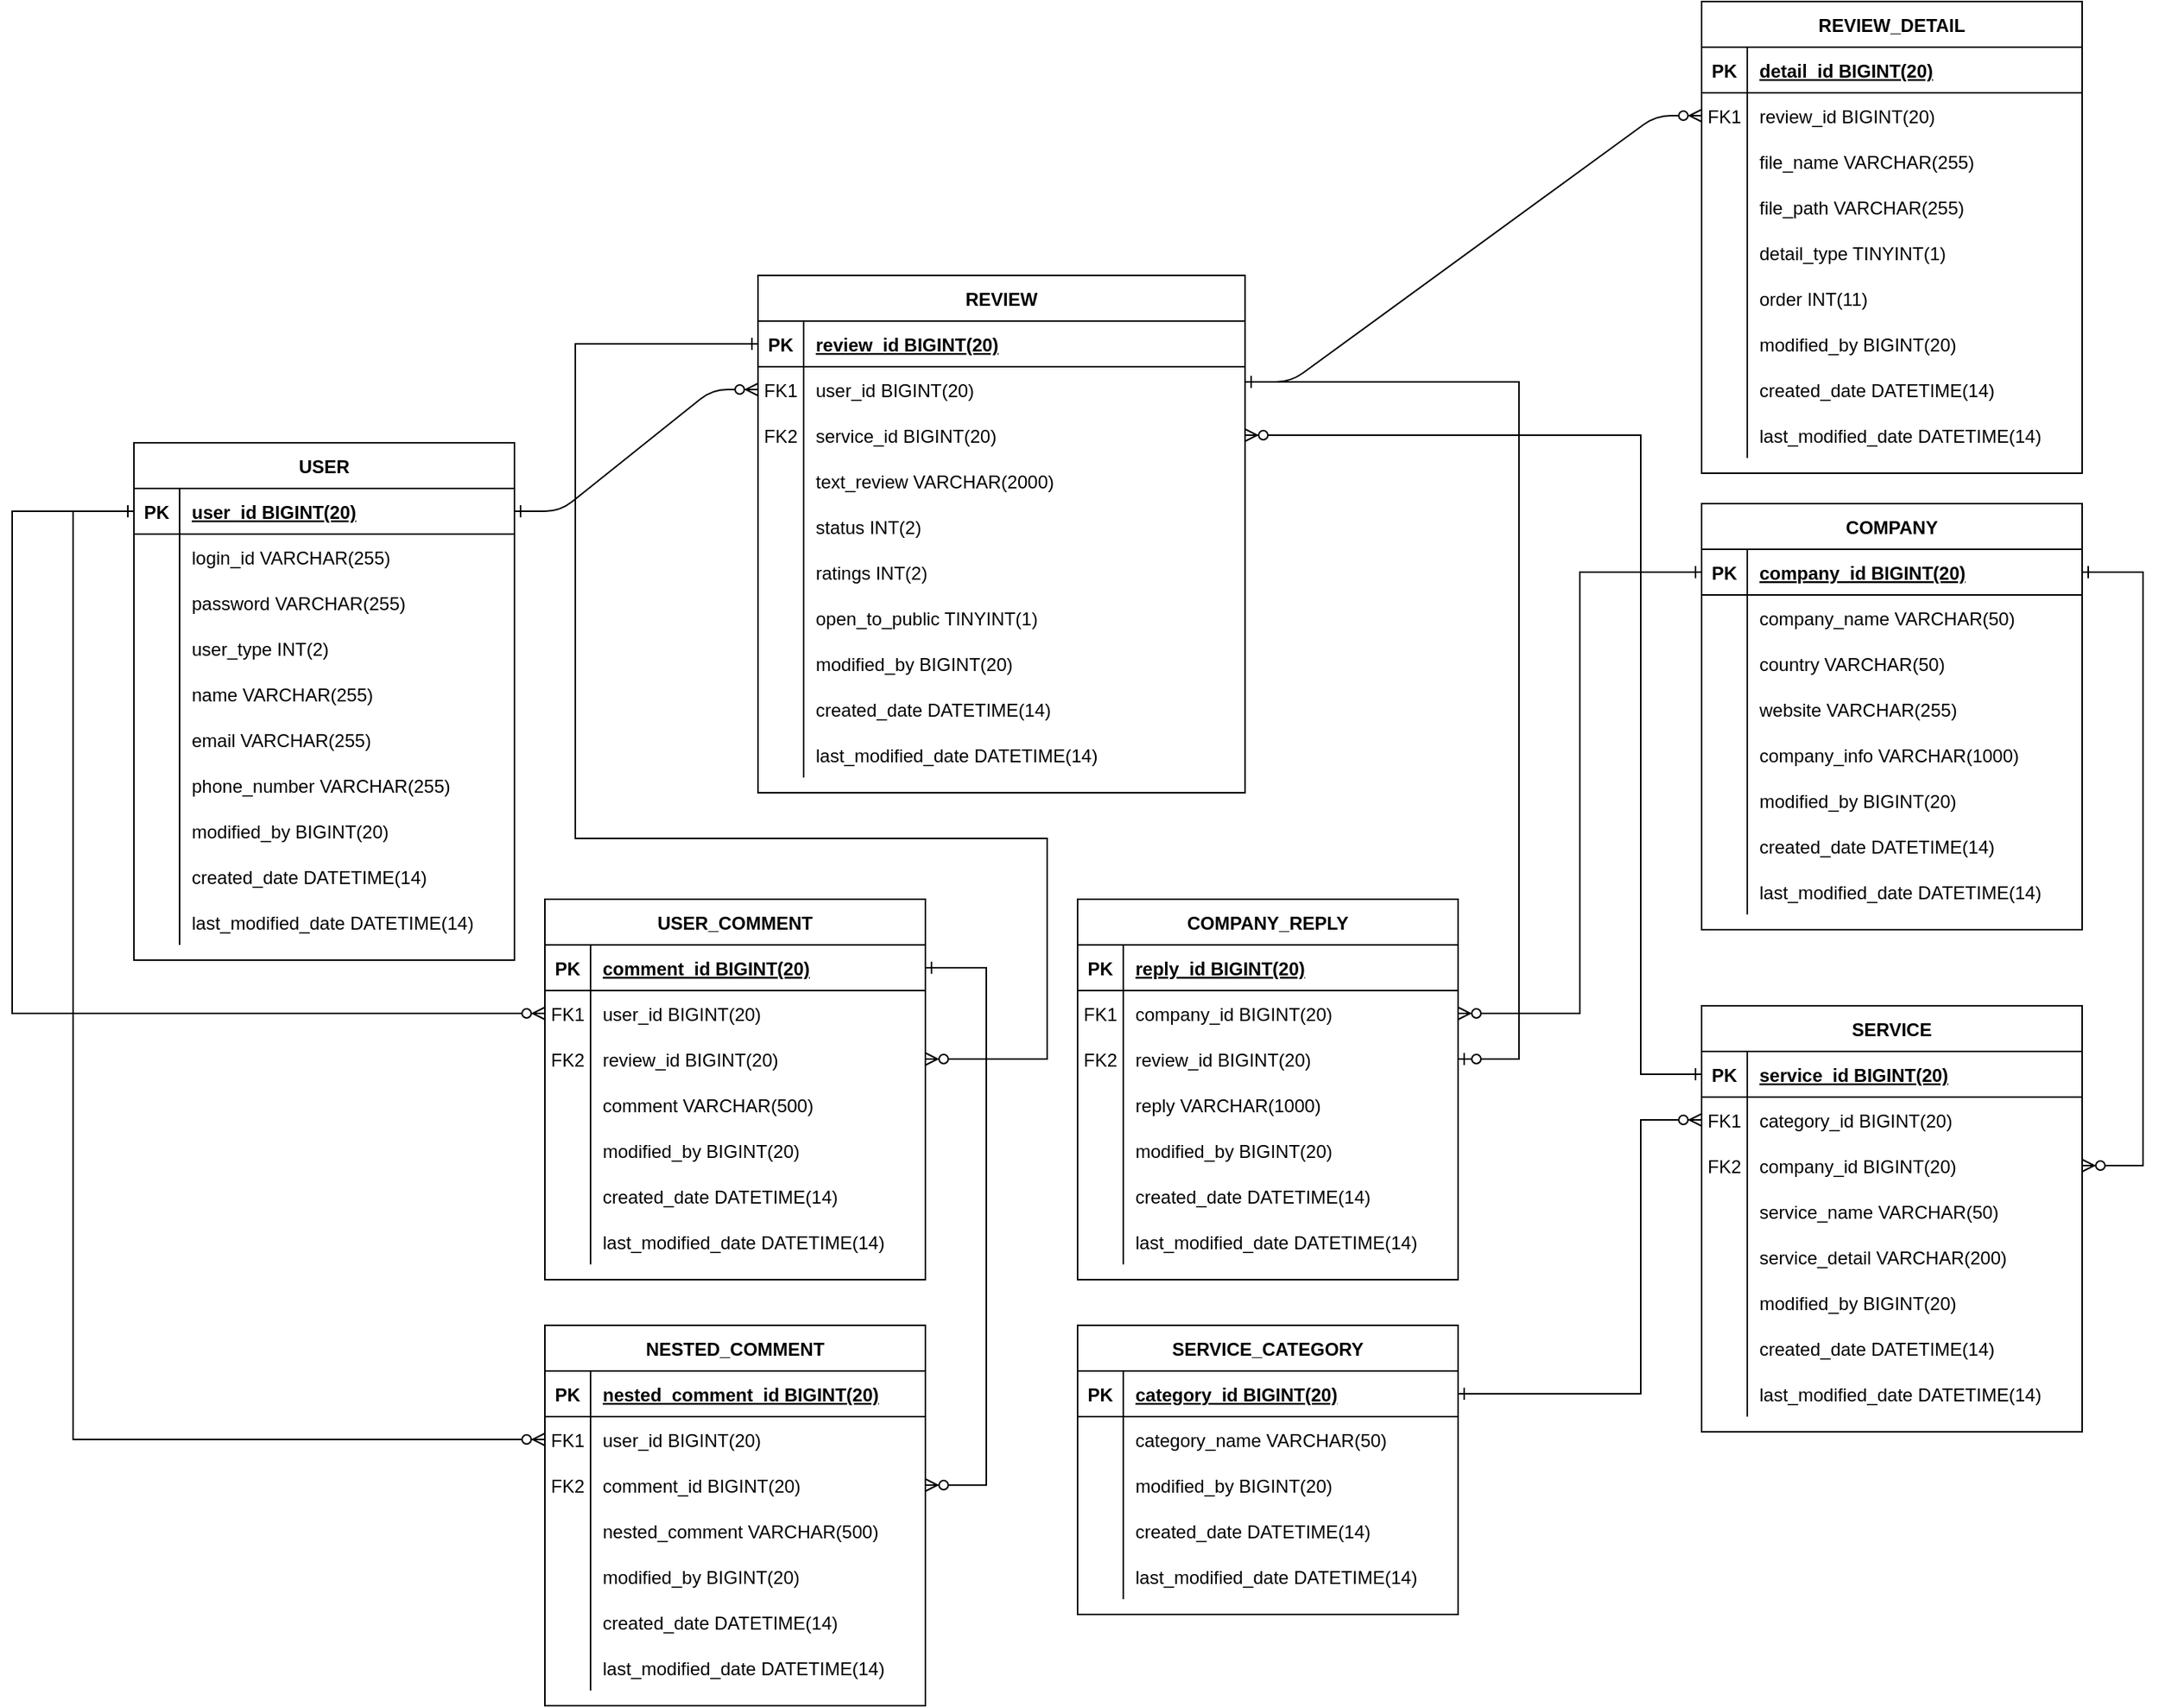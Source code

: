 <mxfile version="14.9.5" type="github">
  <diagram id="R2lEEEUBdFMjLlhIrx00" name="Page-1">
    <mxGraphModel dx="1182" dy="675" grid="1" gridSize="10" guides="1" tooltips="1" connect="1" arrows="1" fold="1" page="1" pageScale="1" pageWidth="1654" pageHeight="1169" math="0" shadow="0" extFonts="Permanent Marker^https://fonts.googleapis.com/css?family=Permanent+Marker">
      <root>
        <mxCell id="0" />
        <mxCell id="1" parent="0" />
        <mxCell id="C-vyLk0tnHw3VtMMgP7b-1" value="" style="edgeStyle=entityRelationEdgeStyle;endArrow=ERzeroToMany;startArrow=ERone;endFill=1;startFill=0;" parent="1" source="C-vyLk0tnHw3VtMMgP7b-24" target="C-vyLk0tnHw3VtMMgP7b-6" edge="1">
          <mxGeometry width="100" height="100" relative="1" as="geometry">
            <mxPoint x="340" y="720" as="sourcePoint" />
            <mxPoint x="440" y="620" as="targetPoint" />
          </mxGeometry>
        </mxCell>
        <mxCell id="C-vyLk0tnHw3VtMMgP7b-12" value="" style="edgeStyle=entityRelationEdgeStyle;endArrow=ERzeroToMany;startArrow=ERone;endFill=1;startFill=0;" parent="1" target="C-vyLk0tnHw3VtMMgP7b-17" edge="1">
          <mxGeometry width="100" height="100" relative="1" as="geometry">
            <mxPoint x="860" y="270" as="sourcePoint" />
            <mxPoint x="460" y="205" as="targetPoint" />
          </mxGeometry>
        </mxCell>
        <mxCell id="C-vyLk0tnHw3VtMMgP7b-2" value="REVIEW" style="shape=table;startSize=30;container=1;collapsible=1;childLayout=tableLayout;fixedRows=1;rowLines=0;fontStyle=1;align=center;resizeLast=1;" parent="1" vertex="1">
          <mxGeometry x="540" y="200" width="320" height="340" as="geometry" />
        </mxCell>
        <mxCell id="C-vyLk0tnHw3VtMMgP7b-3" value="" style="shape=partialRectangle;collapsible=0;dropTarget=0;pointerEvents=0;fillColor=none;points=[[0,0.5],[1,0.5]];portConstraint=eastwest;top=0;left=0;right=0;bottom=1;" parent="C-vyLk0tnHw3VtMMgP7b-2" vertex="1">
          <mxGeometry y="30" width="320" height="30" as="geometry" />
        </mxCell>
        <mxCell id="C-vyLk0tnHw3VtMMgP7b-4" value="PK" style="shape=partialRectangle;overflow=hidden;connectable=0;fillColor=none;top=0;left=0;bottom=0;right=0;fontStyle=1;" parent="C-vyLk0tnHw3VtMMgP7b-3" vertex="1">
          <mxGeometry width="30" height="30" as="geometry" />
        </mxCell>
        <mxCell id="C-vyLk0tnHw3VtMMgP7b-5" value="review_id BIGINT(20)" style="shape=partialRectangle;overflow=hidden;connectable=0;fillColor=none;top=0;left=0;bottom=0;right=0;align=left;spacingLeft=6;fontStyle=5;" parent="C-vyLk0tnHw3VtMMgP7b-3" vertex="1">
          <mxGeometry x="30" width="290" height="30" as="geometry" />
        </mxCell>
        <mxCell id="C-vyLk0tnHw3VtMMgP7b-6" value="" style="shape=partialRectangle;collapsible=0;dropTarget=0;pointerEvents=0;fillColor=none;points=[[0,0.5],[1,0.5]];portConstraint=eastwest;top=0;left=0;right=0;bottom=0;" parent="C-vyLk0tnHw3VtMMgP7b-2" vertex="1">
          <mxGeometry y="60" width="320" height="30" as="geometry" />
        </mxCell>
        <mxCell id="C-vyLk0tnHw3VtMMgP7b-7" value="FK1" style="shape=partialRectangle;overflow=hidden;connectable=0;fillColor=none;top=0;left=0;bottom=0;right=0;" parent="C-vyLk0tnHw3VtMMgP7b-6" vertex="1">
          <mxGeometry width="30" height="30" as="geometry" />
        </mxCell>
        <mxCell id="C-vyLk0tnHw3VtMMgP7b-8" value="user_id BIGINT(20)" style="shape=partialRectangle;overflow=hidden;connectable=0;fillColor=none;top=0;left=0;bottom=0;right=0;align=left;spacingLeft=6;" parent="C-vyLk0tnHw3VtMMgP7b-6" vertex="1">
          <mxGeometry x="30" width="290" height="30" as="geometry" />
        </mxCell>
        <mxCell id="C-vyLk0tnHw3VtMMgP7b-9" value="" style="shape=partialRectangle;collapsible=0;dropTarget=0;pointerEvents=0;fillColor=none;points=[[0,0.5],[1,0.5]];portConstraint=eastwest;top=0;left=0;right=0;bottom=0;" parent="C-vyLk0tnHw3VtMMgP7b-2" vertex="1">
          <mxGeometry y="90" width="320" height="30" as="geometry" />
        </mxCell>
        <mxCell id="C-vyLk0tnHw3VtMMgP7b-10" value="FK2" style="shape=partialRectangle;overflow=hidden;connectable=0;fillColor=none;top=0;left=0;bottom=0;right=0;" parent="C-vyLk0tnHw3VtMMgP7b-9" vertex="1">
          <mxGeometry width="30" height="30" as="geometry" />
        </mxCell>
        <mxCell id="C-vyLk0tnHw3VtMMgP7b-11" value="service_id BIGINT(20)" style="shape=partialRectangle;overflow=hidden;connectable=0;fillColor=none;top=0;left=0;bottom=0;right=0;align=left;spacingLeft=6;" parent="C-vyLk0tnHw3VtMMgP7b-9" vertex="1">
          <mxGeometry x="30" width="290" height="30" as="geometry" />
        </mxCell>
        <mxCell id="vqXW-JeP65KaP4b25nzR-184" value="" style="shape=partialRectangle;collapsible=0;dropTarget=0;pointerEvents=0;fillColor=none;points=[[0,0.5],[1,0.5]];portConstraint=eastwest;top=0;left=0;right=0;bottom=0;" parent="C-vyLk0tnHw3VtMMgP7b-2" vertex="1">
          <mxGeometry y="120" width="320" height="30" as="geometry" />
        </mxCell>
        <mxCell id="vqXW-JeP65KaP4b25nzR-185" value="" style="shape=partialRectangle;overflow=hidden;connectable=0;fillColor=none;top=0;left=0;bottom=0;right=0;" parent="vqXW-JeP65KaP4b25nzR-184" vertex="1">
          <mxGeometry width="30" height="30" as="geometry" />
        </mxCell>
        <mxCell id="vqXW-JeP65KaP4b25nzR-186" value="text_review VARCHAR(2000)" style="shape=partialRectangle;overflow=hidden;connectable=0;fillColor=none;top=0;left=0;bottom=0;right=0;align=left;spacingLeft=6;" parent="vqXW-JeP65KaP4b25nzR-184" vertex="1">
          <mxGeometry x="30" width="290" height="30" as="geometry" />
        </mxCell>
        <mxCell id="vqXW-JeP65KaP4b25nzR-202" value="" style="shape=partialRectangle;collapsible=0;dropTarget=0;pointerEvents=0;fillColor=none;points=[[0,0.5],[1,0.5]];portConstraint=eastwest;top=0;left=0;right=0;bottom=0;" parent="C-vyLk0tnHw3VtMMgP7b-2" vertex="1">
          <mxGeometry y="150" width="320" height="30" as="geometry" />
        </mxCell>
        <mxCell id="vqXW-JeP65KaP4b25nzR-203" value="" style="shape=partialRectangle;overflow=hidden;connectable=0;fillColor=none;top=0;left=0;bottom=0;right=0;" parent="vqXW-JeP65KaP4b25nzR-202" vertex="1">
          <mxGeometry width="30" height="30" as="geometry" />
        </mxCell>
        <mxCell id="vqXW-JeP65KaP4b25nzR-204" value="status INT(2)" style="shape=partialRectangle;overflow=hidden;connectable=0;fillColor=none;top=0;left=0;bottom=0;right=0;align=left;spacingLeft=6;" parent="vqXW-JeP65KaP4b25nzR-202" vertex="1">
          <mxGeometry x="30" width="290" height="30" as="geometry" />
        </mxCell>
        <mxCell id="vqXW-JeP65KaP4b25nzR-199" value="" style="shape=partialRectangle;collapsible=0;dropTarget=0;pointerEvents=0;fillColor=none;points=[[0,0.5],[1,0.5]];portConstraint=eastwest;top=0;left=0;right=0;bottom=0;" parent="C-vyLk0tnHw3VtMMgP7b-2" vertex="1">
          <mxGeometry y="180" width="320" height="30" as="geometry" />
        </mxCell>
        <mxCell id="vqXW-JeP65KaP4b25nzR-200" value="" style="shape=partialRectangle;overflow=hidden;connectable=0;fillColor=none;top=0;left=0;bottom=0;right=0;" parent="vqXW-JeP65KaP4b25nzR-199" vertex="1">
          <mxGeometry width="30" height="30" as="geometry" />
        </mxCell>
        <mxCell id="vqXW-JeP65KaP4b25nzR-201" value="ratings INT(2)" style="shape=partialRectangle;overflow=hidden;connectable=0;fillColor=none;top=0;left=0;bottom=0;right=0;align=left;spacingLeft=6;" parent="vqXW-JeP65KaP4b25nzR-199" vertex="1">
          <mxGeometry x="30" width="290" height="30" as="geometry" />
        </mxCell>
        <mxCell id="vqXW-JeP65KaP4b25nzR-208" value="" style="shape=partialRectangle;collapsible=0;dropTarget=0;pointerEvents=0;fillColor=none;points=[[0,0.5],[1,0.5]];portConstraint=eastwest;top=0;left=0;right=0;bottom=0;" parent="C-vyLk0tnHw3VtMMgP7b-2" vertex="1">
          <mxGeometry y="210" width="320" height="30" as="geometry" />
        </mxCell>
        <mxCell id="vqXW-JeP65KaP4b25nzR-209" value="" style="shape=partialRectangle;overflow=hidden;connectable=0;fillColor=none;top=0;left=0;bottom=0;right=0;" parent="vqXW-JeP65KaP4b25nzR-208" vertex="1">
          <mxGeometry width="30" height="30" as="geometry" />
        </mxCell>
        <mxCell id="vqXW-JeP65KaP4b25nzR-210" value="open_to_public TINYINT(1)" style="shape=partialRectangle;overflow=hidden;connectable=0;fillColor=none;top=0;left=0;bottom=0;right=0;align=left;spacingLeft=6;" parent="vqXW-JeP65KaP4b25nzR-208" vertex="1">
          <mxGeometry x="30" width="290" height="30" as="geometry" />
        </mxCell>
        <mxCell id="p9_W7ACK-xiRS3s4AhhZ-10" value="" style="shape=partialRectangle;collapsible=0;dropTarget=0;pointerEvents=0;fillColor=none;points=[[0,0.5],[1,0.5]];portConstraint=eastwest;top=0;left=0;right=0;bottom=0;" vertex="1" parent="C-vyLk0tnHw3VtMMgP7b-2">
          <mxGeometry y="240" width="320" height="30" as="geometry" />
        </mxCell>
        <mxCell id="p9_W7ACK-xiRS3s4AhhZ-11" value="" style="shape=partialRectangle;overflow=hidden;connectable=0;fillColor=none;top=0;left=0;bottom=0;right=0;" vertex="1" parent="p9_W7ACK-xiRS3s4AhhZ-10">
          <mxGeometry width="30" height="30" as="geometry" />
        </mxCell>
        <mxCell id="p9_W7ACK-xiRS3s4AhhZ-12" value="modified_by BIGINT(20)" style="shape=partialRectangle;overflow=hidden;connectable=0;fillColor=none;top=0;left=0;bottom=0;right=0;align=left;spacingLeft=6;" vertex="1" parent="p9_W7ACK-xiRS3s4AhhZ-10">
          <mxGeometry x="30" width="290" height="30" as="geometry" />
        </mxCell>
        <mxCell id="vqXW-JeP65KaP4b25nzR-205" value="" style="shape=partialRectangle;collapsible=0;dropTarget=0;pointerEvents=0;fillColor=none;points=[[0,0.5],[1,0.5]];portConstraint=eastwest;top=0;left=0;right=0;bottom=0;" parent="C-vyLk0tnHw3VtMMgP7b-2" vertex="1">
          <mxGeometry y="270" width="320" height="30" as="geometry" />
        </mxCell>
        <mxCell id="vqXW-JeP65KaP4b25nzR-206" value="" style="shape=partialRectangle;overflow=hidden;connectable=0;fillColor=none;top=0;left=0;bottom=0;right=0;" parent="vqXW-JeP65KaP4b25nzR-205" vertex="1">
          <mxGeometry width="30" height="30" as="geometry" />
        </mxCell>
        <mxCell id="vqXW-JeP65KaP4b25nzR-207" value="created_date DATETIME(14)" style="shape=partialRectangle;overflow=hidden;connectable=0;fillColor=none;top=0;left=0;bottom=0;right=0;align=left;spacingLeft=6;" parent="vqXW-JeP65KaP4b25nzR-205" vertex="1">
          <mxGeometry x="30" width="290" height="30" as="geometry" />
        </mxCell>
        <mxCell id="vqXW-JeP65KaP4b25nzR-217" value="" style="shape=partialRectangle;collapsible=0;dropTarget=0;pointerEvents=0;fillColor=none;points=[[0,0.5],[1,0.5]];portConstraint=eastwest;top=0;left=0;right=0;bottom=0;" parent="C-vyLk0tnHw3VtMMgP7b-2" vertex="1">
          <mxGeometry y="300" width="320" height="30" as="geometry" />
        </mxCell>
        <mxCell id="vqXW-JeP65KaP4b25nzR-218" value="" style="shape=partialRectangle;overflow=hidden;connectable=0;fillColor=none;top=0;left=0;bottom=0;right=0;" parent="vqXW-JeP65KaP4b25nzR-217" vertex="1">
          <mxGeometry width="30" height="30" as="geometry" />
        </mxCell>
        <mxCell id="vqXW-JeP65KaP4b25nzR-219" value="last_modified_date DATETIME(14)" style="shape=partialRectangle;overflow=hidden;connectable=0;fillColor=none;top=0;left=0;bottom=0;right=0;align=left;spacingLeft=6;" parent="vqXW-JeP65KaP4b25nzR-217" vertex="1">
          <mxGeometry x="30" width="290" height="30" as="geometry" />
        </mxCell>
        <mxCell id="C-vyLk0tnHw3VtMMgP7b-13" value="REVIEW_DETAIL" style="shape=table;startSize=30;container=1;collapsible=1;childLayout=tableLayout;fixedRows=1;rowLines=0;fontStyle=1;align=center;resizeLast=1;" parent="1" vertex="1">
          <mxGeometry x="1160" y="20" width="250" height="310" as="geometry" />
        </mxCell>
        <mxCell id="C-vyLk0tnHw3VtMMgP7b-14" value="" style="shape=partialRectangle;collapsible=0;dropTarget=0;pointerEvents=0;fillColor=none;points=[[0,0.5],[1,0.5]];portConstraint=eastwest;top=0;left=0;right=0;bottom=1;" parent="C-vyLk0tnHw3VtMMgP7b-13" vertex="1">
          <mxGeometry y="30" width="250" height="30" as="geometry" />
        </mxCell>
        <mxCell id="C-vyLk0tnHw3VtMMgP7b-15" value="PK" style="shape=partialRectangle;overflow=hidden;connectable=0;fillColor=none;top=0;left=0;bottom=0;right=0;fontStyle=1;" parent="C-vyLk0tnHw3VtMMgP7b-14" vertex="1">
          <mxGeometry width="30" height="30" as="geometry" />
        </mxCell>
        <mxCell id="C-vyLk0tnHw3VtMMgP7b-16" value="detail_id BIGINT(20)" style="shape=partialRectangle;overflow=hidden;connectable=0;fillColor=none;top=0;left=0;bottom=0;right=0;align=left;spacingLeft=6;fontStyle=5;" parent="C-vyLk0tnHw3VtMMgP7b-14" vertex="1">
          <mxGeometry x="30" width="220" height="30" as="geometry" />
        </mxCell>
        <mxCell id="C-vyLk0tnHw3VtMMgP7b-17" value="" style="shape=partialRectangle;collapsible=0;dropTarget=0;pointerEvents=0;fillColor=none;points=[[0,0.5],[1,0.5]];portConstraint=eastwest;top=0;left=0;right=0;bottom=0;" parent="C-vyLk0tnHw3VtMMgP7b-13" vertex="1">
          <mxGeometry y="60" width="250" height="30" as="geometry" />
        </mxCell>
        <mxCell id="C-vyLk0tnHw3VtMMgP7b-18" value="FK1" style="shape=partialRectangle;overflow=hidden;connectable=0;fillColor=none;top=0;left=0;bottom=0;right=0;" parent="C-vyLk0tnHw3VtMMgP7b-17" vertex="1">
          <mxGeometry width="30" height="30" as="geometry" />
        </mxCell>
        <mxCell id="C-vyLk0tnHw3VtMMgP7b-19" value="review_id BIGINT(20)" style="shape=partialRectangle;overflow=hidden;connectable=0;fillColor=none;top=0;left=0;bottom=0;right=0;align=left;spacingLeft=6;" parent="C-vyLk0tnHw3VtMMgP7b-17" vertex="1">
          <mxGeometry x="30" width="220" height="30" as="geometry" />
        </mxCell>
        <mxCell id="C-vyLk0tnHw3VtMMgP7b-20" value="" style="shape=partialRectangle;collapsible=0;dropTarget=0;pointerEvents=0;fillColor=none;points=[[0,0.5],[1,0.5]];portConstraint=eastwest;top=0;left=0;right=0;bottom=0;" parent="C-vyLk0tnHw3VtMMgP7b-13" vertex="1">
          <mxGeometry y="90" width="250" height="30" as="geometry" />
        </mxCell>
        <mxCell id="C-vyLk0tnHw3VtMMgP7b-21" value="" style="shape=partialRectangle;overflow=hidden;connectable=0;fillColor=none;top=0;left=0;bottom=0;right=0;" parent="C-vyLk0tnHw3VtMMgP7b-20" vertex="1">
          <mxGeometry width="30" height="30" as="geometry" />
        </mxCell>
        <mxCell id="C-vyLk0tnHw3VtMMgP7b-22" value="file_name VARCHAR(255)" style="shape=partialRectangle;overflow=hidden;connectable=0;fillColor=none;top=0;left=0;bottom=0;right=0;align=left;spacingLeft=6;" parent="C-vyLk0tnHw3VtMMgP7b-20" vertex="1">
          <mxGeometry x="30" width="220" height="30" as="geometry" />
        </mxCell>
        <mxCell id="vqXW-JeP65KaP4b25nzR-70" value="" style="shape=partialRectangle;collapsible=0;dropTarget=0;pointerEvents=0;fillColor=none;points=[[0,0.5],[1,0.5]];portConstraint=eastwest;top=0;left=0;right=0;bottom=0;" parent="C-vyLk0tnHw3VtMMgP7b-13" vertex="1">
          <mxGeometry y="120" width="250" height="30" as="geometry" />
        </mxCell>
        <mxCell id="vqXW-JeP65KaP4b25nzR-71" value="" style="shape=partialRectangle;overflow=hidden;connectable=0;fillColor=none;top=0;left=0;bottom=0;right=0;" parent="vqXW-JeP65KaP4b25nzR-70" vertex="1">
          <mxGeometry width="30" height="30" as="geometry" />
        </mxCell>
        <mxCell id="vqXW-JeP65KaP4b25nzR-72" value="file_path VARCHAR(255)" style="shape=partialRectangle;overflow=hidden;connectable=0;fillColor=none;top=0;left=0;bottom=0;right=0;align=left;spacingLeft=6;" parent="vqXW-JeP65KaP4b25nzR-70" vertex="1">
          <mxGeometry x="30" width="220" height="30" as="geometry" />
        </mxCell>
        <mxCell id="vqXW-JeP65KaP4b25nzR-76" value="" style="shape=partialRectangle;collapsible=0;dropTarget=0;pointerEvents=0;fillColor=none;points=[[0,0.5],[1,0.5]];portConstraint=eastwest;top=0;left=0;right=0;bottom=0;" parent="C-vyLk0tnHw3VtMMgP7b-13" vertex="1">
          <mxGeometry y="150" width="250" height="30" as="geometry" />
        </mxCell>
        <mxCell id="vqXW-JeP65KaP4b25nzR-77" value="" style="shape=partialRectangle;overflow=hidden;connectable=0;fillColor=none;top=0;left=0;bottom=0;right=0;" parent="vqXW-JeP65KaP4b25nzR-76" vertex="1">
          <mxGeometry width="30" height="30" as="geometry" />
        </mxCell>
        <mxCell id="vqXW-JeP65KaP4b25nzR-78" value="detail_type TINYINT(1)" style="shape=partialRectangle;overflow=hidden;connectable=0;fillColor=none;top=0;left=0;bottom=0;right=0;align=left;spacingLeft=6;" parent="vqXW-JeP65KaP4b25nzR-76" vertex="1">
          <mxGeometry x="30" width="220" height="30" as="geometry" />
        </mxCell>
        <mxCell id="vqXW-JeP65KaP4b25nzR-73" value="" style="shape=partialRectangle;collapsible=0;dropTarget=0;pointerEvents=0;fillColor=none;points=[[0,0.5],[1,0.5]];portConstraint=eastwest;top=0;left=0;right=0;bottom=0;" parent="C-vyLk0tnHw3VtMMgP7b-13" vertex="1">
          <mxGeometry y="180" width="250" height="30" as="geometry" />
        </mxCell>
        <mxCell id="vqXW-JeP65KaP4b25nzR-74" value="" style="shape=partialRectangle;overflow=hidden;connectable=0;fillColor=none;top=0;left=0;bottom=0;right=0;" parent="vqXW-JeP65KaP4b25nzR-73" vertex="1">
          <mxGeometry width="30" height="30" as="geometry" />
        </mxCell>
        <mxCell id="vqXW-JeP65KaP4b25nzR-75" value="order INT(11)" style="shape=partialRectangle;overflow=hidden;connectable=0;fillColor=none;top=0;left=0;bottom=0;right=0;align=left;spacingLeft=6;" parent="vqXW-JeP65KaP4b25nzR-73" vertex="1">
          <mxGeometry x="30" width="220" height="30" as="geometry" />
        </mxCell>
        <mxCell id="p9_W7ACK-xiRS3s4AhhZ-25" value="" style="shape=partialRectangle;collapsible=0;dropTarget=0;pointerEvents=0;fillColor=none;points=[[0,0.5],[1,0.5]];portConstraint=eastwest;top=0;left=0;right=0;bottom=0;" vertex="1" parent="C-vyLk0tnHw3VtMMgP7b-13">
          <mxGeometry y="210" width="250" height="30" as="geometry" />
        </mxCell>
        <mxCell id="p9_W7ACK-xiRS3s4AhhZ-26" value="" style="shape=partialRectangle;overflow=hidden;connectable=0;fillColor=none;top=0;left=0;bottom=0;right=0;" vertex="1" parent="p9_W7ACK-xiRS3s4AhhZ-25">
          <mxGeometry width="30" height="30" as="geometry" />
        </mxCell>
        <mxCell id="p9_W7ACK-xiRS3s4AhhZ-27" value="modified_by BIGINT(20)" style="shape=partialRectangle;overflow=hidden;connectable=0;fillColor=none;top=0;left=0;bottom=0;right=0;align=left;spacingLeft=6;" vertex="1" parent="p9_W7ACK-xiRS3s4AhhZ-25">
          <mxGeometry x="30" width="220" height="30" as="geometry" />
        </mxCell>
        <mxCell id="p9_W7ACK-xiRS3s4AhhZ-28" value="" style="shape=partialRectangle;collapsible=0;dropTarget=0;pointerEvents=0;fillColor=none;points=[[0,0.5],[1,0.5]];portConstraint=eastwest;top=0;left=0;right=0;bottom=0;" vertex="1" parent="C-vyLk0tnHw3VtMMgP7b-13">
          <mxGeometry y="240" width="250" height="30" as="geometry" />
        </mxCell>
        <mxCell id="p9_W7ACK-xiRS3s4AhhZ-29" value="" style="shape=partialRectangle;overflow=hidden;connectable=0;fillColor=none;top=0;left=0;bottom=0;right=0;" vertex="1" parent="p9_W7ACK-xiRS3s4AhhZ-28">
          <mxGeometry width="30" height="30" as="geometry" />
        </mxCell>
        <mxCell id="p9_W7ACK-xiRS3s4AhhZ-30" value="created_date DATETIME(14)" style="shape=partialRectangle;overflow=hidden;connectable=0;fillColor=none;top=0;left=0;bottom=0;right=0;align=left;spacingLeft=6;" vertex="1" parent="p9_W7ACK-xiRS3s4AhhZ-28">
          <mxGeometry x="30" width="220" height="30" as="geometry" />
        </mxCell>
        <mxCell id="vqXW-JeP65KaP4b25nzR-244" value="" style="shape=partialRectangle;collapsible=0;dropTarget=0;pointerEvents=0;fillColor=none;points=[[0,0.5],[1,0.5]];portConstraint=eastwest;top=0;left=0;right=0;bottom=0;" parent="C-vyLk0tnHw3VtMMgP7b-13" vertex="1">
          <mxGeometry y="270" width="250" height="30" as="geometry" />
        </mxCell>
        <mxCell id="vqXW-JeP65KaP4b25nzR-245" value="" style="shape=partialRectangle;overflow=hidden;connectable=0;fillColor=none;top=0;left=0;bottom=0;right=0;" parent="vqXW-JeP65KaP4b25nzR-244" vertex="1">
          <mxGeometry width="30" height="30" as="geometry" />
        </mxCell>
        <mxCell id="vqXW-JeP65KaP4b25nzR-246" value="last_modified_date DATETIME(14)" style="shape=partialRectangle;overflow=hidden;connectable=0;fillColor=none;top=0;left=0;bottom=0;right=0;align=left;spacingLeft=6;" parent="vqXW-JeP65KaP4b25nzR-244" vertex="1">
          <mxGeometry x="30" width="220" height="30" as="geometry" />
        </mxCell>
        <mxCell id="C-vyLk0tnHw3VtMMgP7b-23" value="USER" style="shape=table;startSize=30;container=1;collapsible=1;childLayout=tableLayout;fixedRows=1;rowLines=0;fontStyle=1;align=center;resizeLast=1;" parent="1" vertex="1">
          <mxGeometry x="130" y="310" width="250" height="340" as="geometry" />
        </mxCell>
        <mxCell id="C-vyLk0tnHw3VtMMgP7b-24" value="" style="shape=partialRectangle;collapsible=0;dropTarget=0;pointerEvents=0;fillColor=none;points=[[0,0.5],[1,0.5]];portConstraint=eastwest;top=0;left=0;right=0;bottom=1;" parent="C-vyLk0tnHw3VtMMgP7b-23" vertex="1">
          <mxGeometry y="30" width="250" height="30" as="geometry" />
        </mxCell>
        <mxCell id="C-vyLk0tnHw3VtMMgP7b-25" value="PK" style="shape=partialRectangle;overflow=hidden;connectable=0;fillColor=none;top=0;left=0;bottom=0;right=0;fontStyle=1;" parent="C-vyLk0tnHw3VtMMgP7b-24" vertex="1">
          <mxGeometry width="30" height="30" as="geometry" />
        </mxCell>
        <mxCell id="C-vyLk0tnHw3VtMMgP7b-26" value="user_id BIGINT(20)" style="shape=partialRectangle;overflow=hidden;connectable=0;fillColor=none;top=0;left=0;bottom=0;right=0;align=left;spacingLeft=6;fontStyle=5;" parent="C-vyLk0tnHw3VtMMgP7b-24" vertex="1">
          <mxGeometry x="30" width="220" height="30" as="geometry" />
        </mxCell>
        <mxCell id="p9_W7ACK-xiRS3s4AhhZ-1" value="" style="shape=partialRectangle;collapsible=0;dropTarget=0;pointerEvents=0;fillColor=none;points=[[0,0.5],[1,0.5]];portConstraint=eastwest;top=0;left=0;right=0;bottom=0;" vertex="1" parent="C-vyLk0tnHw3VtMMgP7b-23">
          <mxGeometry y="60" width="250" height="30" as="geometry" />
        </mxCell>
        <mxCell id="p9_W7ACK-xiRS3s4AhhZ-2" value="" style="shape=partialRectangle;overflow=hidden;connectable=0;fillColor=none;top=0;left=0;bottom=0;right=0;" vertex="1" parent="p9_W7ACK-xiRS3s4AhhZ-1">
          <mxGeometry width="30" height="30" as="geometry" />
        </mxCell>
        <mxCell id="p9_W7ACK-xiRS3s4AhhZ-3" value="login_id VARCHAR(255)" style="shape=partialRectangle;overflow=hidden;connectable=0;fillColor=none;top=0;left=0;bottom=0;right=0;align=left;spacingLeft=6;" vertex="1" parent="p9_W7ACK-xiRS3s4AhhZ-1">
          <mxGeometry x="30" width="220" height="30" as="geometry" />
        </mxCell>
        <mxCell id="C-vyLk0tnHw3VtMMgP7b-27" value="" style="shape=partialRectangle;collapsible=0;dropTarget=0;pointerEvents=0;fillColor=none;points=[[0,0.5],[1,0.5]];portConstraint=eastwest;top=0;left=0;right=0;bottom=0;" parent="C-vyLk0tnHw3VtMMgP7b-23" vertex="1">
          <mxGeometry y="90" width="250" height="30" as="geometry" />
        </mxCell>
        <mxCell id="C-vyLk0tnHw3VtMMgP7b-28" value="" style="shape=partialRectangle;overflow=hidden;connectable=0;fillColor=none;top=0;left=0;bottom=0;right=0;" parent="C-vyLk0tnHw3VtMMgP7b-27" vertex="1">
          <mxGeometry width="30" height="30" as="geometry" />
        </mxCell>
        <mxCell id="C-vyLk0tnHw3VtMMgP7b-29" value="password VARCHAR(255)" style="shape=partialRectangle;overflow=hidden;connectable=0;fillColor=none;top=0;left=0;bottom=0;right=0;align=left;spacingLeft=6;" parent="C-vyLk0tnHw3VtMMgP7b-27" vertex="1">
          <mxGeometry x="30" width="220" height="30" as="geometry" />
        </mxCell>
        <mxCell id="p9_W7ACK-xiRS3s4AhhZ-37" value="" style="shape=partialRectangle;collapsible=0;dropTarget=0;pointerEvents=0;fillColor=none;points=[[0,0.5],[1,0.5]];portConstraint=eastwest;top=0;left=0;right=0;bottom=0;" vertex="1" parent="C-vyLk0tnHw3VtMMgP7b-23">
          <mxGeometry y="120" width="250" height="30" as="geometry" />
        </mxCell>
        <mxCell id="p9_W7ACK-xiRS3s4AhhZ-38" value="" style="shape=partialRectangle;overflow=hidden;connectable=0;fillColor=none;top=0;left=0;bottom=0;right=0;" vertex="1" parent="p9_W7ACK-xiRS3s4AhhZ-37">
          <mxGeometry width="30" height="30" as="geometry" />
        </mxCell>
        <mxCell id="p9_W7ACK-xiRS3s4AhhZ-39" value="user_type INT(2)" style="shape=partialRectangle;overflow=hidden;connectable=0;fillColor=none;top=0;left=0;bottom=0;right=0;align=left;spacingLeft=6;" vertex="1" parent="p9_W7ACK-xiRS3s4AhhZ-37">
          <mxGeometry x="30" width="220" height="30" as="geometry" />
        </mxCell>
        <mxCell id="vqXW-JeP65KaP4b25nzR-52" value="" style="shape=partialRectangle;collapsible=0;dropTarget=0;pointerEvents=0;fillColor=none;points=[[0,0.5],[1,0.5]];portConstraint=eastwest;top=0;left=0;right=0;bottom=0;" parent="C-vyLk0tnHw3VtMMgP7b-23" vertex="1">
          <mxGeometry y="150" width="250" height="30" as="geometry" />
        </mxCell>
        <mxCell id="vqXW-JeP65KaP4b25nzR-53" value="" style="shape=partialRectangle;overflow=hidden;connectable=0;fillColor=none;top=0;left=0;bottom=0;right=0;" parent="vqXW-JeP65KaP4b25nzR-52" vertex="1">
          <mxGeometry width="30" height="30" as="geometry" />
        </mxCell>
        <mxCell id="vqXW-JeP65KaP4b25nzR-54" value="name VARCHAR(255)" style="shape=partialRectangle;overflow=hidden;connectable=0;fillColor=none;top=0;left=0;bottom=0;right=0;align=left;spacingLeft=6;" parent="vqXW-JeP65KaP4b25nzR-52" vertex="1">
          <mxGeometry x="30" width="220" height="30" as="geometry" />
        </mxCell>
        <mxCell id="vqXW-JeP65KaP4b25nzR-55" value="" style="shape=partialRectangle;collapsible=0;dropTarget=0;pointerEvents=0;fillColor=none;points=[[0,0.5],[1,0.5]];portConstraint=eastwest;top=0;left=0;right=0;bottom=0;" parent="C-vyLk0tnHw3VtMMgP7b-23" vertex="1">
          <mxGeometry y="180" width="250" height="30" as="geometry" />
        </mxCell>
        <mxCell id="vqXW-JeP65KaP4b25nzR-56" value="" style="shape=partialRectangle;overflow=hidden;connectable=0;fillColor=none;top=0;left=0;bottom=0;right=0;" parent="vqXW-JeP65KaP4b25nzR-55" vertex="1">
          <mxGeometry width="30" height="30" as="geometry" />
        </mxCell>
        <mxCell id="vqXW-JeP65KaP4b25nzR-57" value="email VARCHAR(255)" style="shape=partialRectangle;overflow=hidden;connectable=0;fillColor=none;top=0;left=0;bottom=0;right=0;align=left;spacingLeft=6;" parent="vqXW-JeP65KaP4b25nzR-55" vertex="1">
          <mxGeometry x="30" width="220" height="30" as="geometry" />
        </mxCell>
        <mxCell id="vqXW-JeP65KaP4b25nzR-61" value="" style="shape=partialRectangle;collapsible=0;dropTarget=0;pointerEvents=0;fillColor=none;points=[[0,0.5],[1,0.5]];portConstraint=eastwest;top=0;left=0;right=0;bottom=0;" parent="C-vyLk0tnHw3VtMMgP7b-23" vertex="1">
          <mxGeometry y="210" width="250" height="30" as="geometry" />
        </mxCell>
        <mxCell id="vqXW-JeP65KaP4b25nzR-62" value="" style="shape=partialRectangle;overflow=hidden;connectable=0;fillColor=none;top=0;left=0;bottom=0;right=0;" parent="vqXW-JeP65KaP4b25nzR-61" vertex="1">
          <mxGeometry width="30" height="30" as="geometry" />
        </mxCell>
        <mxCell id="vqXW-JeP65KaP4b25nzR-63" value="phone_number VARCHAR(255)" style="shape=partialRectangle;overflow=hidden;connectable=0;fillColor=none;top=0;left=0;bottom=0;right=0;align=left;spacingLeft=6;" parent="vqXW-JeP65KaP4b25nzR-61" vertex="1">
          <mxGeometry x="30" width="220" height="30" as="geometry" />
        </mxCell>
        <mxCell id="p9_W7ACK-xiRS3s4AhhZ-7" value="" style="shape=partialRectangle;collapsible=0;dropTarget=0;pointerEvents=0;fillColor=none;points=[[0,0.5],[1,0.5]];portConstraint=eastwest;top=0;left=0;right=0;bottom=0;" vertex="1" parent="C-vyLk0tnHw3VtMMgP7b-23">
          <mxGeometry y="240" width="250" height="30" as="geometry" />
        </mxCell>
        <mxCell id="p9_W7ACK-xiRS3s4AhhZ-8" value="" style="shape=partialRectangle;overflow=hidden;connectable=0;fillColor=none;top=0;left=0;bottom=0;right=0;" vertex="1" parent="p9_W7ACK-xiRS3s4AhhZ-7">
          <mxGeometry width="30" height="30" as="geometry" />
        </mxCell>
        <mxCell id="p9_W7ACK-xiRS3s4AhhZ-9" value="modified_by BIGINT(20)" style="shape=partialRectangle;overflow=hidden;connectable=0;fillColor=none;top=0;left=0;bottom=0;right=0;align=left;spacingLeft=6;" vertex="1" parent="p9_W7ACK-xiRS3s4AhhZ-7">
          <mxGeometry x="30" width="220" height="30" as="geometry" />
        </mxCell>
        <mxCell id="vqXW-JeP65KaP4b25nzR-64" value="" style="shape=partialRectangle;collapsible=0;dropTarget=0;pointerEvents=0;fillColor=none;points=[[0,0.5],[1,0.5]];portConstraint=eastwest;top=0;left=0;right=0;bottom=0;" parent="C-vyLk0tnHw3VtMMgP7b-23" vertex="1">
          <mxGeometry y="270" width="250" height="30" as="geometry" />
        </mxCell>
        <mxCell id="vqXW-JeP65KaP4b25nzR-65" value="" style="shape=partialRectangle;overflow=hidden;connectable=0;fillColor=none;top=0;left=0;bottom=0;right=0;" parent="vqXW-JeP65KaP4b25nzR-64" vertex="1">
          <mxGeometry width="30" height="30" as="geometry" />
        </mxCell>
        <mxCell id="vqXW-JeP65KaP4b25nzR-66" value="created_date DATETIME(14)" style="shape=partialRectangle;overflow=hidden;connectable=0;fillColor=none;top=0;left=0;bottom=0;right=0;align=left;spacingLeft=6;" parent="vqXW-JeP65KaP4b25nzR-64" vertex="1">
          <mxGeometry x="30" width="220" height="30" as="geometry" />
        </mxCell>
        <mxCell id="vqXW-JeP65KaP4b25nzR-67" value="" style="shape=partialRectangle;collapsible=0;dropTarget=0;pointerEvents=0;fillColor=none;points=[[0,0.5],[1,0.5]];portConstraint=eastwest;top=0;left=0;right=0;bottom=0;" parent="C-vyLk0tnHw3VtMMgP7b-23" vertex="1">
          <mxGeometry y="300" width="250" height="30" as="geometry" />
        </mxCell>
        <mxCell id="vqXW-JeP65KaP4b25nzR-68" value="" style="shape=partialRectangle;overflow=hidden;connectable=0;fillColor=none;top=0;left=0;bottom=0;right=0;" parent="vqXW-JeP65KaP4b25nzR-67" vertex="1">
          <mxGeometry width="30" height="30" as="geometry" />
        </mxCell>
        <mxCell id="vqXW-JeP65KaP4b25nzR-69" value="last_modified_date DATETIME(14)" style="shape=partialRectangle;overflow=hidden;connectable=0;fillColor=none;top=0;left=0;bottom=0;right=0;align=left;spacingLeft=6;" parent="vqXW-JeP65KaP4b25nzR-67" vertex="1">
          <mxGeometry x="30" width="220" height="30" as="geometry" />
        </mxCell>
        <mxCell id="vqXW-JeP65KaP4b25nzR-1" value="USER_COMMENT" style="shape=table;startSize=30;container=1;collapsible=1;childLayout=tableLayout;fixedRows=1;rowLines=0;fontStyle=1;align=center;resizeLast=1;" parent="1" vertex="1">
          <mxGeometry x="400" y="610" width="250" height="250" as="geometry" />
        </mxCell>
        <mxCell id="vqXW-JeP65KaP4b25nzR-2" value="" style="shape=partialRectangle;collapsible=0;dropTarget=0;pointerEvents=0;fillColor=none;points=[[0,0.5],[1,0.5]];portConstraint=eastwest;top=0;left=0;right=0;bottom=1;" parent="vqXW-JeP65KaP4b25nzR-1" vertex="1">
          <mxGeometry y="30" width="250" height="30" as="geometry" />
        </mxCell>
        <mxCell id="vqXW-JeP65KaP4b25nzR-3" value="PK" style="shape=partialRectangle;overflow=hidden;connectable=0;fillColor=none;top=0;left=0;bottom=0;right=0;fontStyle=1;" parent="vqXW-JeP65KaP4b25nzR-2" vertex="1">
          <mxGeometry width="30" height="30" as="geometry" />
        </mxCell>
        <mxCell id="vqXW-JeP65KaP4b25nzR-4" value="comment_id BIGINT(20)" style="shape=partialRectangle;overflow=hidden;connectable=0;fillColor=none;top=0;left=0;bottom=0;right=0;align=left;spacingLeft=6;fontStyle=5;" parent="vqXW-JeP65KaP4b25nzR-2" vertex="1">
          <mxGeometry x="30" width="220" height="30" as="geometry" />
        </mxCell>
        <mxCell id="vqXW-JeP65KaP4b25nzR-5" value="" style="shape=partialRectangle;collapsible=0;dropTarget=0;pointerEvents=0;fillColor=none;points=[[0,0.5],[1,0.5]];portConstraint=eastwest;top=0;left=0;right=0;bottom=0;" parent="vqXW-JeP65KaP4b25nzR-1" vertex="1">
          <mxGeometry y="60" width="250" height="30" as="geometry" />
        </mxCell>
        <mxCell id="vqXW-JeP65KaP4b25nzR-6" value="FK1" style="shape=partialRectangle;overflow=hidden;connectable=0;fillColor=none;top=0;left=0;bottom=0;right=0;" parent="vqXW-JeP65KaP4b25nzR-5" vertex="1">
          <mxGeometry width="30" height="30" as="geometry" />
        </mxCell>
        <mxCell id="vqXW-JeP65KaP4b25nzR-7" value="user_id BIGINT(20)" style="shape=partialRectangle;overflow=hidden;connectable=0;fillColor=none;top=0;left=0;bottom=0;right=0;align=left;spacingLeft=6;" parent="vqXW-JeP65KaP4b25nzR-5" vertex="1">
          <mxGeometry x="30" width="220" height="30" as="geometry" />
        </mxCell>
        <mxCell id="vqXW-JeP65KaP4b25nzR-39" value="" style="shape=partialRectangle;collapsible=0;dropTarget=0;pointerEvents=0;fillColor=none;points=[[0,0.5],[1,0.5]];portConstraint=eastwest;top=0;left=0;right=0;bottom=0;" parent="vqXW-JeP65KaP4b25nzR-1" vertex="1">
          <mxGeometry y="90" width="250" height="30" as="geometry" />
        </mxCell>
        <mxCell id="vqXW-JeP65KaP4b25nzR-40" value="FK2" style="shape=partialRectangle;overflow=hidden;connectable=0;fillColor=none;top=0;left=0;bottom=0;right=0;" parent="vqXW-JeP65KaP4b25nzR-39" vertex="1">
          <mxGeometry width="30" height="30" as="geometry" />
        </mxCell>
        <mxCell id="vqXW-JeP65KaP4b25nzR-41" value="review_id BIGINT(20)" style="shape=partialRectangle;overflow=hidden;connectable=0;fillColor=none;top=0;left=0;bottom=0;right=0;align=left;spacingLeft=6;" parent="vqXW-JeP65KaP4b25nzR-39" vertex="1">
          <mxGeometry x="30" width="220" height="30" as="geometry" />
        </mxCell>
        <mxCell id="vqXW-JeP65KaP4b25nzR-42" value="" style="shape=partialRectangle;collapsible=0;dropTarget=0;pointerEvents=0;fillColor=none;points=[[0,0.5],[1,0.5]];portConstraint=eastwest;top=0;left=0;right=0;bottom=0;" parent="vqXW-JeP65KaP4b25nzR-1" vertex="1">
          <mxGeometry y="120" width="250" height="30" as="geometry" />
        </mxCell>
        <mxCell id="vqXW-JeP65KaP4b25nzR-43" value="" style="shape=partialRectangle;overflow=hidden;connectable=0;fillColor=none;top=0;left=0;bottom=0;right=0;" parent="vqXW-JeP65KaP4b25nzR-42" vertex="1">
          <mxGeometry width="30" height="30" as="geometry" />
        </mxCell>
        <mxCell id="vqXW-JeP65KaP4b25nzR-44" value="comment VARCHAR(500)" style="shape=partialRectangle;overflow=hidden;connectable=0;fillColor=none;top=0;left=0;bottom=0;right=0;align=left;spacingLeft=6;" parent="vqXW-JeP65KaP4b25nzR-42" vertex="1">
          <mxGeometry x="30" width="220" height="30" as="geometry" />
        </mxCell>
        <mxCell id="p9_W7ACK-xiRS3s4AhhZ-13" value="" style="shape=partialRectangle;collapsible=0;dropTarget=0;pointerEvents=0;fillColor=none;points=[[0,0.5],[1,0.5]];portConstraint=eastwest;top=0;left=0;right=0;bottom=0;" vertex="1" parent="vqXW-JeP65KaP4b25nzR-1">
          <mxGeometry y="150" width="250" height="30" as="geometry" />
        </mxCell>
        <mxCell id="p9_W7ACK-xiRS3s4AhhZ-14" value="" style="shape=partialRectangle;overflow=hidden;connectable=0;fillColor=none;top=0;left=0;bottom=0;right=0;" vertex="1" parent="p9_W7ACK-xiRS3s4AhhZ-13">
          <mxGeometry width="30" height="30" as="geometry" />
        </mxCell>
        <mxCell id="p9_W7ACK-xiRS3s4AhhZ-15" value="modified_by BIGINT(20)" style="shape=partialRectangle;overflow=hidden;connectable=0;fillColor=none;top=0;left=0;bottom=0;right=0;align=left;spacingLeft=6;" vertex="1" parent="p9_W7ACK-xiRS3s4AhhZ-13">
          <mxGeometry x="30" width="220" height="30" as="geometry" />
        </mxCell>
        <mxCell id="vqXW-JeP65KaP4b25nzR-220" value="" style="shape=partialRectangle;collapsible=0;dropTarget=0;pointerEvents=0;fillColor=none;points=[[0,0.5],[1,0.5]];portConstraint=eastwest;top=0;left=0;right=0;bottom=0;" parent="vqXW-JeP65KaP4b25nzR-1" vertex="1">
          <mxGeometry y="180" width="250" height="30" as="geometry" />
        </mxCell>
        <mxCell id="vqXW-JeP65KaP4b25nzR-221" value="" style="shape=partialRectangle;overflow=hidden;connectable=0;fillColor=none;top=0;left=0;bottom=0;right=0;" parent="vqXW-JeP65KaP4b25nzR-220" vertex="1">
          <mxGeometry width="30" height="30" as="geometry" />
        </mxCell>
        <mxCell id="vqXW-JeP65KaP4b25nzR-222" value="created_date DATETIME(14)" style="shape=partialRectangle;overflow=hidden;connectable=0;fillColor=none;top=0;left=0;bottom=0;right=0;align=left;spacingLeft=6;" parent="vqXW-JeP65KaP4b25nzR-220" vertex="1">
          <mxGeometry x="30" width="220" height="30" as="geometry" />
        </mxCell>
        <mxCell id="vqXW-JeP65KaP4b25nzR-223" value="" style="shape=partialRectangle;collapsible=0;dropTarget=0;pointerEvents=0;fillColor=none;points=[[0,0.5],[1,0.5]];portConstraint=eastwest;top=0;left=0;right=0;bottom=0;" parent="vqXW-JeP65KaP4b25nzR-1" vertex="1">
          <mxGeometry y="210" width="250" height="30" as="geometry" />
        </mxCell>
        <mxCell id="vqXW-JeP65KaP4b25nzR-224" value="" style="shape=partialRectangle;overflow=hidden;connectable=0;fillColor=none;top=0;left=0;bottom=0;right=0;" parent="vqXW-JeP65KaP4b25nzR-223" vertex="1">
          <mxGeometry width="30" height="30" as="geometry" />
        </mxCell>
        <mxCell id="vqXW-JeP65KaP4b25nzR-225" value="last_modified_date DATETIME(14)" style="shape=partialRectangle;overflow=hidden;connectable=0;fillColor=none;top=0;left=0;bottom=0;right=0;align=left;spacingLeft=6;" parent="vqXW-JeP65KaP4b25nzR-223" vertex="1">
          <mxGeometry x="30" width="220" height="30" as="geometry" />
        </mxCell>
        <mxCell id="vqXW-JeP65KaP4b25nzR-8" value="COMPANY_REPLY" style="shape=table;startSize=30;container=1;collapsible=1;childLayout=tableLayout;fixedRows=1;rowLines=0;fontStyle=1;align=center;resizeLast=1;" parent="1" vertex="1">
          <mxGeometry x="750" y="610" width="250" height="250" as="geometry" />
        </mxCell>
        <mxCell id="vqXW-JeP65KaP4b25nzR-9" value="" style="shape=partialRectangle;collapsible=0;dropTarget=0;pointerEvents=0;fillColor=none;points=[[0,0.5],[1,0.5]];portConstraint=eastwest;top=0;left=0;right=0;bottom=1;" parent="vqXW-JeP65KaP4b25nzR-8" vertex="1">
          <mxGeometry y="30" width="250" height="30" as="geometry" />
        </mxCell>
        <mxCell id="vqXW-JeP65KaP4b25nzR-10" value="PK" style="shape=partialRectangle;overflow=hidden;connectable=0;fillColor=none;top=0;left=0;bottom=0;right=0;fontStyle=1;" parent="vqXW-JeP65KaP4b25nzR-9" vertex="1">
          <mxGeometry width="30" height="30" as="geometry" />
        </mxCell>
        <mxCell id="vqXW-JeP65KaP4b25nzR-11" value="reply_id BIGINT(20)" style="shape=partialRectangle;overflow=hidden;connectable=0;fillColor=none;top=0;left=0;bottom=0;right=0;align=left;spacingLeft=6;fontStyle=5;" parent="vqXW-JeP65KaP4b25nzR-9" vertex="1">
          <mxGeometry x="30" width="220" height="30" as="geometry" />
        </mxCell>
        <mxCell id="vqXW-JeP65KaP4b25nzR-12" value="" style="shape=partialRectangle;collapsible=0;dropTarget=0;pointerEvents=0;fillColor=none;points=[[0,0.5],[1,0.5]];portConstraint=eastwest;top=0;left=0;right=0;bottom=0;" parent="vqXW-JeP65KaP4b25nzR-8" vertex="1">
          <mxGeometry y="60" width="250" height="30" as="geometry" />
        </mxCell>
        <mxCell id="vqXW-JeP65KaP4b25nzR-13" value="FK1" style="shape=partialRectangle;overflow=hidden;connectable=0;fillColor=none;top=0;left=0;bottom=0;right=0;" parent="vqXW-JeP65KaP4b25nzR-12" vertex="1">
          <mxGeometry width="30" height="30" as="geometry" />
        </mxCell>
        <mxCell id="vqXW-JeP65KaP4b25nzR-14" value="company_id BIGINT(20)" style="shape=partialRectangle;overflow=hidden;connectable=0;fillColor=none;top=0;left=0;bottom=0;right=0;align=left;spacingLeft=6;" parent="vqXW-JeP65KaP4b25nzR-12" vertex="1">
          <mxGeometry x="30" width="220" height="30" as="geometry" />
        </mxCell>
        <mxCell id="vqXW-JeP65KaP4b25nzR-115" value="" style="shape=partialRectangle;collapsible=0;dropTarget=0;pointerEvents=0;fillColor=none;points=[[0,0.5],[1,0.5]];portConstraint=eastwest;top=0;left=0;right=0;bottom=0;" parent="vqXW-JeP65KaP4b25nzR-8" vertex="1">
          <mxGeometry y="90" width="250" height="30" as="geometry" />
        </mxCell>
        <mxCell id="vqXW-JeP65KaP4b25nzR-116" value="FK2" style="shape=partialRectangle;overflow=hidden;connectable=0;fillColor=none;top=0;left=0;bottom=0;right=0;" parent="vqXW-JeP65KaP4b25nzR-115" vertex="1">
          <mxGeometry width="30" height="30" as="geometry" />
        </mxCell>
        <mxCell id="vqXW-JeP65KaP4b25nzR-117" value="review_id BIGINT(20)" style="shape=partialRectangle;overflow=hidden;connectable=0;fillColor=none;top=0;left=0;bottom=0;right=0;align=left;spacingLeft=6;" parent="vqXW-JeP65KaP4b25nzR-115" vertex="1">
          <mxGeometry x="30" width="220" height="30" as="geometry" />
        </mxCell>
        <mxCell id="vqXW-JeP65KaP4b25nzR-118" value="" style="shape=partialRectangle;collapsible=0;dropTarget=0;pointerEvents=0;fillColor=none;points=[[0,0.5],[1,0.5]];portConstraint=eastwest;top=0;left=0;right=0;bottom=0;" parent="vqXW-JeP65KaP4b25nzR-8" vertex="1">
          <mxGeometry y="120" width="250" height="30" as="geometry" />
        </mxCell>
        <mxCell id="vqXW-JeP65KaP4b25nzR-119" value="" style="shape=partialRectangle;overflow=hidden;connectable=0;fillColor=none;top=0;left=0;bottom=0;right=0;" parent="vqXW-JeP65KaP4b25nzR-118" vertex="1">
          <mxGeometry width="30" height="30" as="geometry" />
        </mxCell>
        <mxCell id="vqXW-JeP65KaP4b25nzR-120" value="reply VARCHAR(1000)" style="shape=partialRectangle;overflow=hidden;connectable=0;fillColor=none;top=0;left=0;bottom=0;right=0;align=left;spacingLeft=6;" parent="vqXW-JeP65KaP4b25nzR-118" vertex="1">
          <mxGeometry x="30" width="220" height="30" as="geometry" />
        </mxCell>
        <mxCell id="p9_W7ACK-xiRS3s4AhhZ-19" value="" style="shape=partialRectangle;collapsible=0;dropTarget=0;pointerEvents=0;fillColor=none;points=[[0,0.5],[1,0.5]];portConstraint=eastwest;top=0;left=0;right=0;bottom=0;" vertex="1" parent="vqXW-JeP65KaP4b25nzR-8">
          <mxGeometry y="150" width="250" height="30" as="geometry" />
        </mxCell>
        <mxCell id="p9_W7ACK-xiRS3s4AhhZ-20" value="" style="shape=partialRectangle;overflow=hidden;connectable=0;fillColor=none;top=0;left=0;bottom=0;right=0;" vertex="1" parent="p9_W7ACK-xiRS3s4AhhZ-19">
          <mxGeometry width="30" height="30" as="geometry" />
        </mxCell>
        <mxCell id="p9_W7ACK-xiRS3s4AhhZ-21" value="modified_by BIGINT(20)" style="shape=partialRectangle;overflow=hidden;connectable=0;fillColor=none;top=0;left=0;bottom=0;right=0;align=left;spacingLeft=6;" vertex="1" parent="p9_W7ACK-xiRS3s4AhhZ-19">
          <mxGeometry x="30" width="220" height="30" as="geometry" />
        </mxCell>
        <mxCell id="vqXW-JeP65KaP4b25nzR-238" value="" style="shape=partialRectangle;collapsible=0;dropTarget=0;pointerEvents=0;fillColor=none;points=[[0,0.5],[1,0.5]];portConstraint=eastwest;top=0;left=0;right=0;bottom=0;" parent="vqXW-JeP65KaP4b25nzR-8" vertex="1">
          <mxGeometry y="180" width="250" height="30" as="geometry" />
        </mxCell>
        <mxCell id="vqXW-JeP65KaP4b25nzR-239" value="" style="shape=partialRectangle;overflow=hidden;connectable=0;fillColor=none;top=0;left=0;bottom=0;right=0;" parent="vqXW-JeP65KaP4b25nzR-238" vertex="1">
          <mxGeometry width="30" height="30" as="geometry" />
        </mxCell>
        <mxCell id="vqXW-JeP65KaP4b25nzR-240" value="created_date DATETIME(14)" style="shape=partialRectangle;overflow=hidden;connectable=0;fillColor=none;top=0;left=0;bottom=0;right=0;align=left;spacingLeft=6;" parent="vqXW-JeP65KaP4b25nzR-238" vertex="1">
          <mxGeometry x="30" width="220" height="30" as="geometry" />
        </mxCell>
        <mxCell id="vqXW-JeP65KaP4b25nzR-241" value="" style="shape=partialRectangle;collapsible=0;dropTarget=0;pointerEvents=0;fillColor=none;points=[[0,0.5],[1,0.5]];portConstraint=eastwest;top=0;left=0;right=0;bottom=0;" parent="vqXW-JeP65KaP4b25nzR-8" vertex="1">
          <mxGeometry y="210" width="250" height="30" as="geometry" />
        </mxCell>
        <mxCell id="vqXW-JeP65KaP4b25nzR-242" value="" style="shape=partialRectangle;overflow=hidden;connectable=0;fillColor=none;top=0;left=0;bottom=0;right=0;" parent="vqXW-JeP65KaP4b25nzR-241" vertex="1">
          <mxGeometry width="30" height="30" as="geometry" />
        </mxCell>
        <mxCell id="vqXW-JeP65KaP4b25nzR-243" value="last_modified_date DATETIME(14)" style="shape=partialRectangle;overflow=hidden;connectable=0;fillColor=none;top=0;left=0;bottom=0;right=0;align=left;spacingLeft=6;" parent="vqXW-JeP65KaP4b25nzR-241" vertex="1">
          <mxGeometry x="30" width="220" height="30" as="geometry" />
        </mxCell>
        <mxCell id="vqXW-JeP65KaP4b25nzR-15" value="SERVICE" style="shape=table;startSize=30;container=1;collapsible=1;childLayout=tableLayout;fixedRows=1;rowLines=0;fontStyle=1;align=center;resizeLast=1;" parent="1" vertex="1">
          <mxGeometry x="1160" y="680" width="250" height="280" as="geometry" />
        </mxCell>
        <mxCell id="vqXW-JeP65KaP4b25nzR-16" value="" style="shape=partialRectangle;collapsible=0;dropTarget=0;pointerEvents=0;fillColor=none;points=[[0,0.5],[1,0.5]];portConstraint=eastwest;top=0;left=0;right=0;bottom=1;" parent="vqXW-JeP65KaP4b25nzR-15" vertex="1">
          <mxGeometry y="30" width="250" height="30" as="geometry" />
        </mxCell>
        <mxCell id="vqXW-JeP65KaP4b25nzR-17" value="PK" style="shape=partialRectangle;overflow=hidden;connectable=0;fillColor=none;top=0;left=0;bottom=0;right=0;fontStyle=1;" parent="vqXW-JeP65KaP4b25nzR-16" vertex="1">
          <mxGeometry width="30" height="30" as="geometry" />
        </mxCell>
        <mxCell id="vqXW-JeP65KaP4b25nzR-18" value="service_id BIGINT(20)" style="shape=partialRectangle;overflow=hidden;connectable=0;fillColor=none;top=0;left=0;bottom=0;right=0;align=left;spacingLeft=6;fontStyle=5;" parent="vqXW-JeP65KaP4b25nzR-16" vertex="1">
          <mxGeometry x="30" width="220" height="30" as="geometry" />
        </mxCell>
        <mxCell id="vqXW-JeP65KaP4b25nzR-19" value="" style="shape=partialRectangle;collapsible=0;dropTarget=0;pointerEvents=0;fillColor=none;points=[[0,0.5],[1,0.5]];portConstraint=eastwest;top=0;left=0;right=0;bottom=0;" parent="vqXW-JeP65KaP4b25nzR-15" vertex="1">
          <mxGeometry y="60" width="250" height="30" as="geometry" />
        </mxCell>
        <mxCell id="vqXW-JeP65KaP4b25nzR-20" value="FK1" style="shape=partialRectangle;overflow=hidden;connectable=0;fillColor=none;top=0;left=0;bottom=0;right=0;" parent="vqXW-JeP65KaP4b25nzR-19" vertex="1">
          <mxGeometry width="30" height="30" as="geometry" />
        </mxCell>
        <mxCell id="vqXW-JeP65KaP4b25nzR-21" value="category_id BIGINT(20)" style="shape=partialRectangle;overflow=hidden;connectable=0;fillColor=none;top=0;left=0;bottom=0;right=0;align=left;spacingLeft=6;" parent="vqXW-JeP65KaP4b25nzR-19" vertex="1">
          <mxGeometry x="30" width="220" height="30" as="geometry" />
        </mxCell>
        <mxCell id="vqXW-JeP65KaP4b25nzR-46" value="" style="shape=partialRectangle;collapsible=0;dropTarget=0;pointerEvents=0;fillColor=none;points=[[0,0.5],[1,0.5]];portConstraint=eastwest;top=0;left=0;right=0;bottom=0;" parent="vqXW-JeP65KaP4b25nzR-15" vertex="1">
          <mxGeometry y="90" width="250" height="30" as="geometry" />
        </mxCell>
        <mxCell id="vqXW-JeP65KaP4b25nzR-47" value="FK2" style="shape=partialRectangle;overflow=hidden;connectable=0;fillColor=none;top=0;left=0;bottom=0;right=0;" parent="vqXW-JeP65KaP4b25nzR-46" vertex="1">
          <mxGeometry width="30" height="30" as="geometry" />
        </mxCell>
        <mxCell id="vqXW-JeP65KaP4b25nzR-48" value="company_id BIGINT(20)" style="shape=partialRectangle;overflow=hidden;connectable=0;fillColor=none;top=0;left=0;bottom=0;right=0;align=left;spacingLeft=6;" parent="vqXW-JeP65KaP4b25nzR-46" vertex="1">
          <mxGeometry x="30" width="220" height="30" as="geometry" />
        </mxCell>
        <mxCell id="vqXW-JeP65KaP4b25nzR-253" value="" style="shape=partialRectangle;collapsible=0;dropTarget=0;pointerEvents=0;fillColor=none;points=[[0,0.5],[1,0.5]];portConstraint=eastwest;top=0;left=0;right=0;bottom=0;" parent="vqXW-JeP65KaP4b25nzR-15" vertex="1">
          <mxGeometry y="120" width="250" height="30" as="geometry" />
        </mxCell>
        <mxCell id="vqXW-JeP65KaP4b25nzR-254" value="" style="shape=partialRectangle;overflow=hidden;connectable=0;fillColor=none;top=0;left=0;bottom=0;right=0;" parent="vqXW-JeP65KaP4b25nzR-253" vertex="1">
          <mxGeometry width="30" height="30" as="geometry" />
        </mxCell>
        <mxCell id="vqXW-JeP65KaP4b25nzR-255" value="service_name VARCHAR(50)" style="shape=partialRectangle;overflow=hidden;connectable=0;fillColor=none;top=0;left=0;bottom=0;right=0;align=left;spacingLeft=6;" parent="vqXW-JeP65KaP4b25nzR-253" vertex="1">
          <mxGeometry x="30" width="220" height="30" as="geometry" />
        </mxCell>
        <mxCell id="vqXW-JeP65KaP4b25nzR-256" value="" style="shape=partialRectangle;collapsible=0;dropTarget=0;pointerEvents=0;fillColor=none;points=[[0,0.5],[1,0.5]];portConstraint=eastwest;top=0;left=0;right=0;bottom=0;" parent="vqXW-JeP65KaP4b25nzR-15" vertex="1">
          <mxGeometry y="150" width="250" height="30" as="geometry" />
        </mxCell>
        <mxCell id="vqXW-JeP65KaP4b25nzR-257" value="" style="shape=partialRectangle;overflow=hidden;connectable=0;fillColor=none;top=0;left=0;bottom=0;right=0;" parent="vqXW-JeP65KaP4b25nzR-256" vertex="1">
          <mxGeometry width="30" height="30" as="geometry" />
        </mxCell>
        <mxCell id="vqXW-JeP65KaP4b25nzR-258" value="service_detail VARCHAR(200)" style="shape=partialRectangle;overflow=hidden;connectable=0;fillColor=none;top=0;left=0;bottom=0;right=0;align=left;spacingLeft=6;" parent="vqXW-JeP65KaP4b25nzR-256" vertex="1">
          <mxGeometry x="30" width="220" height="30" as="geometry" />
        </mxCell>
        <mxCell id="p9_W7ACK-xiRS3s4AhhZ-34" value="" style="shape=partialRectangle;collapsible=0;dropTarget=0;pointerEvents=0;fillColor=none;points=[[0,0.5],[1,0.5]];portConstraint=eastwest;top=0;left=0;right=0;bottom=0;" vertex="1" parent="vqXW-JeP65KaP4b25nzR-15">
          <mxGeometry y="180" width="250" height="30" as="geometry" />
        </mxCell>
        <mxCell id="p9_W7ACK-xiRS3s4AhhZ-35" value="" style="shape=partialRectangle;overflow=hidden;connectable=0;fillColor=none;top=0;left=0;bottom=0;right=0;" vertex="1" parent="p9_W7ACK-xiRS3s4AhhZ-34">
          <mxGeometry width="30" height="30" as="geometry" />
        </mxCell>
        <mxCell id="p9_W7ACK-xiRS3s4AhhZ-36" value="modified_by BIGINT(20)" style="shape=partialRectangle;overflow=hidden;connectable=0;fillColor=none;top=0;left=0;bottom=0;right=0;align=left;spacingLeft=6;" vertex="1" parent="p9_W7ACK-xiRS3s4AhhZ-34">
          <mxGeometry x="30" width="220" height="30" as="geometry" />
        </mxCell>
        <mxCell id="vqXW-JeP65KaP4b25nzR-259" value="" style="shape=partialRectangle;collapsible=0;dropTarget=0;pointerEvents=0;fillColor=none;points=[[0,0.5],[1,0.5]];portConstraint=eastwest;top=0;left=0;right=0;bottom=0;" parent="vqXW-JeP65KaP4b25nzR-15" vertex="1">
          <mxGeometry y="210" width="250" height="30" as="geometry" />
        </mxCell>
        <mxCell id="vqXW-JeP65KaP4b25nzR-260" value="" style="shape=partialRectangle;overflow=hidden;connectable=0;fillColor=none;top=0;left=0;bottom=0;right=0;" parent="vqXW-JeP65KaP4b25nzR-259" vertex="1">
          <mxGeometry width="30" height="30" as="geometry" />
        </mxCell>
        <mxCell id="vqXW-JeP65KaP4b25nzR-261" value="created_date DATETIME(14)" style="shape=partialRectangle;overflow=hidden;connectable=0;fillColor=none;top=0;left=0;bottom=0;right=0;align=left;spacingLeft=6;" parent="vqXW-JeP65KaP4b25nzR-259" vertex="1">
          <mxGeometry x="30" width="220" height="30" as="geometry" />
        </mxCell>
        <mxCell id="vqXW-JeP65KaP4b25nzR-262" value="" style="shape=partialRectangle;collapsible=0;dropTarget=0;pointerEvents=0;fillColor=none;points=[[0,0.5],[1,0.5]];portConstraint=eastwest;top=0;left=0;right=0;bottom=0;" parent="vqXW-JeP65KaP4b25nzR-15" vertex="1">
          <mxGeometry y="240" width="250" height="30" as="geometry" />
        </mxCell>
        <mxCell id="vqXW-JeP65KaP4b25nzR-263" value="" style="shape=partialRectangle;overflow=hidden;connectable=0;fillColor=none;top=0;left=0;bottom=0;right=0;" parent="vqXW-JeP65KaP4b25nzR-262" vertex="1">
          <mxGeometry width="30" height="30" as="geometry" />
        </mxCell>
        <mxCell id="vqXW-JeP65KaP4b25nzR-264" value="last_modified_date DATETIME(14)" style="shape=partialRectangle;overflow=hidden;connectable=0;fillColor=none;top=0;left=0;bottom=0;right=0;align=left;spacingLeft=6;" parent="vqXW-JeP65KaP4b25nzR-262" vertex="1">
          <mxGeometry x="30" width="220" height="30" as="geometry" />
        </mxCell>
        <mxCell id="vqXW-JeP65KaP4b25nzR-212" style="edgeStyle=orthogonalEdgeStyle;rounded=0;orthogonalLoop=1;jettySize=auto;html=1;startArrow=ERone;startFill=0;endArrow=ERzeroToMany;endFill=1;exitX=0;exitY=0.5;exitDx=0;exitDy=0;" parent="1" source="vqXW-JeP65KaP4b25nzR-23" target="vqXW-JeP65KaP4b25nzR-12" edge="1">
          <mxGeometry relative="1" as="geometry">
            <Array as="points">
              <mxPoint x="1080" y="395" />
              <mxPoint x="1080" y="685" />
            </Array>
          </mxGeometry>
        </mxCell>
        <mxCell id="vqXW-JeP65KaP4b25nzR-22" value="COMPANY" style="shape=table;startSize=30;container=1;collapsible=1;childLayout=tableLayout;fixedRows=1;rowLines=0;fontStyle=1;align=center;resizeLast=1;" parent="1" vertex="1">
          <mxGeometry x="1160" y="350" width="250" height="280" as="geometry" />
        </mxCell>
        <mxCell id="vqXW-JeP65KaP4b25nzR-23" value="" style="shape=partialRectangle;collapsible=0;dropTarget=0;pointerEvents=0;fillColor=none;points=[[0,0.5],[1,0.5]];portConstraint=eastwest;top=0;left=0;right=0;bottom=1;" parent="vqXW-JeP65KaP4b25nzR-22" vertex="1">
          <mxGeometry y="30" width="250" height="30" as="geometry" />
        </mxCell>
        <mxCell id="vqXW-JeP65KaP4b25nzR-24" value="PK" style="shape=partialRectangle;overflow=hidden;connectable=0;fillColor=none;top=0;left=0;bottom=0;right=0;fontStyle=1;" parent="vqXW-JeP65KaP4b25nzR-23" vertex="1">
          <mxGeometry width="30" height="30" as="geometry" />
        </mxCell>
        <mxCell id="vqXW-JeP65KaP4b25nzR-25" value="company_id BIGINT(20)" style="shape=partialRectangle;overflow=hidden;connectable=0;fillColor=none;top=0;left=0;bottom=0;right=0;align=left;spacingLeft=6;fontStyle=5;" parent="vqXW-JeP65KaP4b25nzR-23" vertex="1">
          <mxGeometry x="30" width="220" height="30" as="geometry" />
        </mxCell>
        <mxCell id="vqXW-JeP65KaP4b25nzR-26" value="" style="shape=partialRectangle;collapsible=0;dropTarget=0;pointerEvents=0;fillColor=none;points=[[0,0.5],[1,0.5]];portConstraint=eastwest;top=0;left=0;right=0;bottom=0;" parent="vqXW-JeP65KaP4b25nzR-22" vertex="1">
          <mxGeometry y="60" width="250" height="30" as="geometry" />
        </mxCell>
        <mxCell id="vqXW-JeP65KaP4b25nzR-27" value="" style="shape=partialRectangle;overflow=hidden;connectable=0;fillColor=none;top=0;left=0;bottom=0;right=0;" parent="vqXW-JeP65KaP4b25nzR-26" vertex="1">
          <mxGeometry width="30" height="30" as="geometry" />
        </mxCell>
        <mxCell id="vqXW-JeP65KaP4b25nzR-28" value="company_name VARCHAR(50)" style="shape=partialRectangle;overflow=hidden;connectable=0;fillColor=none;top=0;left=0;bottom=0;right=0;align=left;spacingLeft=6;" parent="vqXW-JeP65KaP4b25nzR-26" vertex="1">
          <mxGeometry x="30" width="220" height="30" as="geometry" />
        </mxCell>
        <mxCell id="vqXW-JeP65KaP4b25nzR-106" value="" style="shape=partialRectangle;collapsible=0;dropTarget=0;pointerEvents=0;fillColor=none;points=[[0,0.5],[1,0.5]];portConstraint=eastwest;top=0;left=0;right=0;bottom=0;" parent="vqXW-JeP65KaP4b25nzR-22" vertex="1">
          <mxGeometry y="90" width="250" height="30" as="geometry" />
        </mxCell>
        <mxCell id="vqXW-JeP65KaP4b25nzR-107" value="" style="shape=partialRectangle;overflow=hidden;connectable=0;fillColor=none;top=0;left=0;bottom=0;right=0;" parent="vqXW-JeP65KaP4b25nzR-106" vertex="1">
          <mxGeometry width="30" height="30" as="geometry" />
        </mxCell>
        <mxCell id="vqXW-JeP65KaP4b25nzR-108" value="country VARCHAR(50)" style="shape=partialRectangle;overflow=hidden;connectable=0;fillColor=none;top=0;left=0;bottom=0;right=0;align=left;spacingLeft=6;" parent="vqXW-JeP65KaP4b25nzR-106" vertex="1">
          <mxGeometry x="30" width="220" height="30" as="geometry" />
        </mxCell>
        <mxCell id="vqXW-JeP65KaP4b25nzR-109" value="" style="shape=partialRectangle;collapsible=0;dropTarget=0;pointerEvents=0;fillColor=none;points=[[0,0.5],[1,0.5]];portConstraint=eastwest;top=0;left=0;right=0;bottom=0;" parent="vqXW-JeP65KaP4b25nzR-22" vertex="1">
          <mxGeometry y="120" width="250" height="30" as="geometry" />
        </mxCell>
        <mxCell id="vqXW-JeP65KaP4b25nzR-110" value="" style="shape=partialRectangle;overflow=hidden;connectable=0;fillColor=none;top=0;left=0;bottom=0;right=0;" parent="vqXW-JeP65KaP4b25nzR-109" vertex="1">
          <mxGeometry width="30" height="30" as="geometry" />
        </mxCell>
        <mxCell id="vqXW-JeP65KaP4b25nzR-111" value="website VARCHAR(255)" style="shape=partialRectangle;overflow=hidden;connectable=0;fillColor=none;top=0;left=0;bottom=0;right=0;align=left;spacingLeft=6;" parent="vqXW-JeP65KaP4b25nzR-109" vertex="1">
          <mxGeometry x="30" width="220" height="30" as="geometry" />
        </mxCell>
        <mxCell id="vqXW-JeP65KaP4b25nzR-112" value="" style="shape=partialRectangle;collapsible=0;dropTarget=0;pointerEvents=0;fillColor=none;points=[[0,0.5],[1,0.5]];portConstraint=eastwest;top=0;left=0;right=0;bottom=0;" parent="vqXW-JeP65KaP4b25nzR-22" vertex="1">
          <mxGeometry y="150" width="250" height="30" as="geometry" />
        </mxCell>
        <mxCell id="vqXW-JeP65KaP4b25nzR-113" value="" style="shape=partialRectangle;overflow=hidden;connectable=0;fillColor=none;top=0;left=0;bottom=0;right=0;" parent="vqXW-JeP65KaP4b25nzR-112" vertex="1">
          <mxGeometry width="30" height="30" as="geometry" />
        </mxCell>
        <mxCell id="vqXW-JeP65KaP4b25nzR-114" value="company_info VARCHAR(1000)" style="shape=partialRectangle;overflow=hidden;connectable=0;fillColor=none;top=0;left=0;bottom=0;right=0;align=left;spacingLeft=6;" parent="vqXW-JeP65KaP4b25nzR-112" vertex="1">
          <mxGeometry x="30" width="220" height="30" as="geometry" />
        </mxCell>
        <mxCell id="p9_W7ACK-xiRS3s4AhhZ-31" value="" style="shape=partialRectangle;collapsible=0;dropTarget=0;pointerEvents=0;fillColor=none;points=[[0,0.5],[1,0.5]];portConstraint=eastwest;top=0;left=0;right=0;bottom=0;" vertex="1" parent="vqXW-JeP65KaP4b25nzR-22">
          <mxGeometry y="180" width="250" height="30" as="geometry" />
        </mxCell>
        <mxCell id="p9_W7ACK-xiRS3s4AhhZ-32" value="" style="shape=partialRectangle;overflow=hidden;connectable=0;fillColor=none;top=0;left=0;bottom=0;right=0;" vertex="1" parent="p9_W7ACK-xiRS3s4AhhZ-31">
          <mxGeometry width="30" height="30" as="geometry" />
        </mxCell>
        <mxCell id="p9_W7ACK-xiRS3s4AhhZ-33" value="modified_by BIGINT(20)" style="shape=partialRectangle;overflow=hidden;connectable=0;fillColor=none;top=0;left=0;bottom=0;right=0;align=left;spacingLeft=6;" vertex="1" parent="p9_W7ACK-xiRS3s4AhhZ-31">
          <mxGeometry x="30" width="220" height="30" as="geometry" />
        </mxCell>
        <mxCell id="vqXW-JeP65KaP4b25nzR-247" value="" style="shape=partialRectangle;collapsible=0;dropTarget=0;pointerEvents=0;fillColor=none;points=[[0,0.5],[1,0.5]];portConstraint=eastwest;top=0;left=0;right=0;bottom=0;" parent="vqXW-JeP65KaP4b25nzR-22" vertex="1">
          <mxGeometry y="210" width="250" height="30" as="geometry" />
        </mxCell>
        <mxCell id="vqXW-JeP65KaP4b25nzR-248" value="" style="shape=partialRectangle;overflow=hidden;connectable=0;fillColor=none;top=0;left=0;bottom=0;right=0;" parent="vqXW-JeP65KaP4b25nzR-247" vertex="1">
          <mxGeometry width="30" height="30" as="geometry" />
        </mxCell>
        <mxCell id="vqXW-JeP65KaP4b25nzR-249" value="created_date DATETIME(14)" style="shape=partialRectangle;overflow=hidden;connectable=0;fillColor=none;top=0;left=0;bottom=0;right=0;align=left;spacingLeft=6;" parent="vqXW-JeP65KaP4b25nzR-247" vertex="1">
          <mxGeometry x="30" width="220" height="30" as="geometry" />
        </mxCell>
        <mxCell id="vqXW-JeP65KaP4b25nzR-250" value="" style="shape=partialRectangle;collapsible=0;dropTarget=0;pointerEvents=0;fillColor=none;points=[[0,0.5],[1,0.5]];portConstraint=eastwest;top=0;left=0;right=0;bottom=0;" parent="vqXW-JeP65KaP4b25nzR-22" vertex="1">
          <mxGeometry y="240" width="250" height="30" as="geometry" />
        </mxCell>
        <mxCell id="vqXW-JeP65KaP4b25nzR-251" value="" style="shape=partialRectangle;overflow=hidden;connectable=0;fillColor=none;top=0;left=0;bottom=0;right=0;" parent="vqXW-JeP65KaP4b25nzR-250" vertex="1">
          <mxGeometry width="30" height="30" as="geometry" />
        </mxCell>
        <mxCell id="vqXW-JeP65KaP4b25nzR-252" value="last_modified_date DATETIME(14)" style="shape=partialRectangle;overflow=hidden;connectable=0;fillColor=none;top=0;left=0;bottom=0;right=0;align=left;spacingLeft=6;" parent="vqXW-JeP65KaP4b25nzR-250" vertex="1">
          <mxGeometry x="30" width="220" height="30" as="geometry" />
        </mxCell>
        <mxCell id="vqXW-JeP65KaP4b25nzR-85" style="edgeStyle=orthogonalEdgeStyle;rounded=0;orthogonalLoop=1;jettySize=auto;html=1;exitX=0;exitY=0.5;exitDx=0;exitDy=0;endArrow=ERzeroToMany;endFill=1;entryX=1;entryY=0.5;entryDx=0;entryDy=0;startArrow=ERone;startFill=0;" parent="1" source="vqXW-JeP65KaP4b25nzR-16" target="C-vyLk0tnHw3VtMMgP7b-9" edge="1">
          <mxGeometry relative="1" as="geometry">
            <Array as="points">
              <mxPoint x="1120" y="725" />
              <mxPoint x="1120" y="305" />
            </Array>
            <mxPoint x="880" y="335" as="targetPoint" />
          </mxGeometry>
        </mxCell>
        <mxCell id="vqXW-JeP65KaP4b25nzR-96" value="SERVICE_CATEGORY" style="shape=table;startSize=30;container=1;collapsible=1;childLayout=tableLayout;fixedRows=1;rowLines=0;fontStyle=1;align=center;resizeLast=1;" parent="1" vertex="1">
          <mxGeometry x="750" y="890" width="250" height="190" as="geometry" />
        </mxCell>
        <mxCell id="vqXW-JeP65KaP4b25nzR-97" value="" style="shape=partialRectangle;collapsible=0;dropTarget=0;pointerEvents=0;fillColor=none;points=[[0,0.5],[1,0.5]];portConstraint=eastwest;top=0;left=0;right=0;bottom=1;" parent="vqXW-JeP65KaP4b25nzR-96" vertex="1">
          <mxGeometry y="30" width="250" height="30" as="geometry" />
        </mxCell>
        <mxCell id="vqXW-JeP65KaP4b25nzR-98" value="PK" style="shape=partialRectangle;overflow=hidden;connectable=0;fillColor=none;top=0;left=0;bottom=0;right=0;fontStyle=1;" parent="vqXW-JeP65KaP4b25nzR-97" vertex="1">
          <mxGeometry width="30" height="30" as="geometry" />
        </mxCell>
        <mxCell id="vqXW-JeP65KaP4b25nzR-99" value="category_id BIGINT(20)" style="shape=partialRectangle;overflow=hidden;connectable=0;fillColor=none;top=0;left=0;bottom=0;right=0;align=left;spacingLeft=6;fontStyle=5;" parent="vqXW-JeP65KaP4b25nzR-97" vertex="1">
          <mxGeometry x="30" width="220" height="30" as="geometry" />
        </mxCell>
        <mxCell id="vqXW-JeP65KaP4b25nzR-100" value="" style="shape=partialRectangle;collapsible=0;dropTarget=0;pointerEvents=0;fillColor=none;points=[[0,0.5],[1,0.5]];portConstraint=eastwest;top=0;left=0;right=0;bottom=0;" parent="vqXW-JeP65KaP4b25nzR-96" vertex="1">
          <mxGeometry y="60" width="250" height="30" as="geometry" />
        </mxCell>
        <mxCell id="vqXW-JeP65KaP4b25nzR-101" value="" style="shape=partialRectangle;overflow=hidden;connectable=0;fillColor=none;top=0;left=0;bottom=0;right=0;" parent="vqXW-JeP65KaP4b25nzR-100" vertex="1">
          <mxGeometry width="30" height="30" as="geometry" />
        </mxCell>
        <mxCell id="vqXW-JeP65KaP4b25nzR-102" value="category_name VARCHAR(50)" style="shape=partialRectangle;overflow=hidden;connectable=0;fillColor=none;top=0;left=0;bottom=0;right=0;align=left;spacingLeft=6;" parent="vqXW-JeP65KaP4b25nzR-100" vertex="1">
          <mxGeometry x="30" width="220" height="30" as="geometry" />
        </mxCell>
        <mxCell id="p9_W7ACK-xiRS3s4AhhZ-22" value="" style="shape=partialRectangle;collapsible=0;dropTarget=0;pointerEvents=0;fillColor=none;points=[[0,0.5],[1,0.5]];portConstraint=eastwest;top=0;left=0;right=0;bottom=0;" vertex="1" parent="vqXW-JeP65KaP4b25nzR-96">
          <mxGeometry y="90" width="250" height="30" as="geometry" />
        </mxCell>
        <mxCell id="p9_W7ACK-xiRS3s4AhhZ-23" value="" style="shape=partialRectangle;overflow=hidden;connectable=0;fillColor=none;top=0;left=0;bottom=0;right=0;" vertex="1" parent="p9_W7ACK-xiRS3s4AhhZ-22">
          <mxGeometry width="30" height="30" as="geometry" />
        </mxCell>
        <mxCell id="p9_W7ACK-xiRS3s4AhhZ-24" value="modified_by BIGINT(20)" style="shape=partialRectangle;overflow=hidden;connectable=0;fillColor=none;top=0;left=0;bottom=0;right=0;align=left;spacingLeft=6;" vertex="1" parent="p9_W7ACK-xiRS3s4AhhZ-22">
          <mxGeometry x="30" width="220" height="30" as="geometry" />
        </mxCell>
        <mxCell id="vqXW-JeP65KaP4b25nzR-103" value="" style="shape=partialRectangle;collapsible=0;dropTarget=0;pointerEvents=0;fillColor=none;points=[[0,0.5],[1,0.5]];portConstraint=eastwest;top=0;left=0;right=0;bottom=0;" parent="vqXW-JeP65KaP4b25nzR-96" vertex="1">
          <mxGeometry y="120" width="250" height="30" as="geometry" />
        </mxCell>
        <mxCell id="vqXW-JeP65KaP4b25nzR-104" value="" style="shape=partialRectangle;overflow=hidden;connectable=0;fillColor=none;top=0;left=0;bottom=0;right=0;" parent="vqXW-JeP65KaP4b25nzR-103" vertex="1">
          <mxGeometry width="30" height="30" as="geometry" />
        </mxCell>
        <mxCell id="vqXW-JeP65KaP4b25nzR-105" value="created_date DATETIME(14)" style="shape=partialRectangle;overflow=hidden;connectable=0;fillColor=none;top=0;left=0;bottom=0;right=0;align=left;spacingLeft=6;" parent="vqXW-JeP65KaP4b25nzR-103" vertex="1">
          <mxGeometry x="30" width="220" height="30" as="geometry" />
        </mxCell>
        <mxCell id="vqXW-JeP65KaP4b25nzR-232" value="" style="shape=partialRectangle;collapsible=0;dropTarget=0;pointerEvents=0;fillColor=none;points=[[0,0.5],[1,0.5]];portConstraint=eastwest;top=0;left=0;right=0;bottom=0;" parent="vqXW-JeP65KaP4b25nzR-96" vertex="1">
          <mxGeometry y="150" width="250" height="30" as="geometry" />
        </mxCell>
        <mxCell id="vqXW-JeP65KaP4b25nzR-233" value="" style="shape=partialRectangle;overflow=hidden;connectable=0;fillColor=none;top=0;left=0;bottom=0;right=0;" parent="vqXW-JeP65KaP4b25nzR-232" vertex="1">
          <mxGeometry width="30" height="30" as="geometry" />
        </mxCell>
        <mxCell id="vqXW-JeP65KaP4b25nzR-234" value="last_modified_date DATETIME(14)" style="shape=partialRectangle;overflow=hidden;connectable=0;fillColor=none;top=0;left=0;bottom=0;right=0;align=left;spacingLeft=6;" parent="vqXW-JeP65KaP4b25nzR-232" vertex="1">
          <mxGeometry x="30" width="220" height="30" as="geometry" />
        </mxCell>
        <mxCell id="vqXW-JeP65KaP4b25nzR-123" style="edgeStyle=orthogonalEdgeStyle;rounded=0;orthogonalLoop=1;jettySize=auto;html=1;endArrow=ERzeroToMany;endFill=1;startArrow=ERone;startFill=0;entryX=1;entryY=0.5;entryDx=0;entryDy=0;" parent="1" source="vqXW-JeP65KaP4b25nzR-23" target="vqXW-JeP65KaP4b25nzR-46" edge="1">
          <mxGeometry relative="1" as="geometry">
            <Array as="points">
              <mxPoint x="1450" y="395" />
              <mxPoint x="1450" y="785" />
            </Array>
          </mxGeometry>
        </mxCell>
        <mxCell id="vqXW-JeP65KaP4b25nzR-124" style="edgeStyle=orthogonalEdgeStyle;rounded=0;orthogonalLoop=1;jettySize=auto;html=1;entryX=0;entryY=0.5;entryDx=0;entryDy=0;endArrow=ERzeroToMany;endFill=1;startArrow=ERone;startFill=0;exitX=1;exitY=0.5;exitDx=0;exitDy=0;" parent="1" source="vqXW-JeP65KaP4b25nzR-97" target="vqXW-JeP65KaP4b25nzR-19" edge="1">
          <mxGeometry relative="1" as="geometry">
            <Array as="points">
              <mxPoint x="1120" y="935" />
              <mxPoint x="1120" y="755" />
            </Array>
          </mxGeometry>
        </mxCell>
        <mxCell id="vqXW-JeP65KaP4b25nzR-125" style="edgeStyle=orthogonalEdgeStyle;rounded=0;orthogonalLoop=1;jettySize=auto;html=1;endArrow=ERzeroToMany;endFill=1;" parent="1" source="C-vyLk0tnHw3VtMMgP7b-24" target="vqXW-JeP65KaP4b25nzR-5" edge="1">
          <mxGeometry relative="1" as="geometry">
            <Array as="points">
              <mxPoint x="50" y="355" />
              <mxPoint x="50" y="685" />
            </Array>
          </mxGeometry>
        </mxCell>
        <mxCell id="vqXW-JeP65KaP4b25nzR-138" value="NESTED_COMMENT" style="shape=table;startSize=30;container=1;collapsible=1;childLayout=tableLayout;fixedRows=1;rowLines=0;fontStyle=1;align=center;resizeLast=1;" parent="1" vertex="1">
          <mxGeometry x="400" y="890" width="250" height="250" as="geometry" />
        </mxCell>
        <mxCell id="vqXW-JeP65KaP4b25nzR-139" value="" style="shape=partialRectangle;collapsible=0;dropTarget=0;pointerEvents=0;fillColor=none;points=[[0,0.5],[1,0.5]];portConstraint=eastwest;top=0;left=0;right=0;bottom=1;" parent="vqXW-JeP65KaP4b25nzR-138" vertex="1">
          <mxGeometry y="30" width="250" height="30" as="geometry" />
        </mxCell>
        <mxCell id="vqXW-JeP65KaP4b25nzR-140" value="PK" style="shape=partialRectangle;overflow=hidden;connectable=0;fillColor=none;top=0;left=0;bottom=0;right=0;fontStyle=1;" parent="vqXW-JeP65KaP4b25nzR-139" vertex="1">
          <mxGeometry width="30" height="30" as="geometry" />
        </mxCell>
        <mxCell id="vqXW-JeP65KaP4b25nzR-141" value="nested_comment_id BIGINT(20)" style="shape=partialRectangle;overflow=hidden;connectable=0;fillColor=none;top=0;left=0;bottom=0;right=0;align=left;spacingLeft=6;fontStyle=5;" parent="vqXW-JeP65KaP4b25nzR-139" vertex="1">
          <mxGeometry x="30" width="220" height="30" as="geometry" />
        </mxCell>
        <mxCell id="vqXW-JeP65KaP4b25nzR-142" value="" style="shape=partialRectangle;collapsible=0;dropTarget=0;pointerEvents=0;fillColor=none;points=[[0,0.5],[1,0.5]];portConstraint=eastwest;top=0;left=0;right=0;bottom=0;" parent="vqXW-JeP65KaP4b25nzR-138" vertex="1">
          <mxGeometry y="60" width="250" height="30" as="geometry" />
        </mxCell>
        <mxCell id="vqXW-JeP65KaP4b25nzR-143" value="FK1" style="shape=partialRectangle;overflow=hidden;connectable=0;fillColor=none;top=0;left=0;bottom=0;right=0;" parent="vqXW-JeP65KaP4b25nzR-142" vertex="1">
          <mxGeometry width="30" height="30" as="geometry" />
        </mxCell>
        <mxCell id="vqXW-JeP65KaP4b25nzR-144" value="user_id BIGINT(20)" style="shape=partialRectangle;overflow=hidden;connectable=0;fillColor=none;top=0;left=0;bottom=0;right=0;align=left;spacingLeft=6;" parent="vqXW-JeP65KaP4b25nzR-142" vertex="1">
          <mxGeometry x="30" width="220" height="30" as="geometry" />
        </mxCell>
        <mxCell id="vqXW-JeP65KaP4b25nzR-145" value="" style="shape=partialRectangle;collapsible=0;dropTarget=0;pointerEvents=0;fillColor=none;points=[[0,0.5],[1,0.5]];portConstraint=eastwest;top=0;left=0;right=0;bottom=0;" parent="vqXW-JeP65KaP4b25nzR-138" vertex="1">
          <mxGeometry y="90" width="250" height="30" as="geometry" />
        </mxCell>
        <mxCell id="vqXW-JeP65KaP4b25nzR-146" value="FK2" style="shape=partialRectangle;overflow=hidden;connectable=0;fillColor=none;top=0;left=0;bottom=0;right=0;" parent="vqXW-JeP65KaP4b25nzR-145" vertex="1">
          <mxGeometry width="30" height="30" as="geometry" />
        </mxCell>
        <mxCell id="vqXW-JeP65KaP4b25nzR-147" value="comment_id BIGINT(20)" style="shape=partialRectangle;overflow=hidden;connectable=0;fillColor=none;top=0;left=0;bottom=0;right=0;align=left;spacingLeft=6;" parent="vqXW-JeP65KaP4b25nzR-145" vertex="1">
          <mxGeometry x="30" width="220" height="30" as="geometry" />
        </mxCell>
        <mxCell id="vqXW-JeP65KaP4b25nzR-153" value="" style="shape=partialRectangle;collapsible=0;dropTarget=0;pointerEvents=0;fillColor=none;points=[[0,0.5],[1,0.5]];portConstraint=eastwest;top=0;left=0;right=0;bottom=0;" parent="vqXW-JeP65KaP4b25nzR-138" vertex="1">
          <mxGeometry y="120" width="250" height="30" as="geometry" />
        </mxCell>
        <mxCell id="vqXW-JeP65KaP4b25nzR-154" value="" style="shape=partialRectangle;overflow=hidden;connectable=0;fillColor=none;top=0;left=0;bottom=0;right=0;" parent="vqXW-JeP65KaP4b25nzR-153" vertex="1">
          <mxGeometry width="30" height="30" as="geometry" />
        </mxCell>
        <mxCell id="vqXW-JeP65KaP4b25nzR-155" value="nested_comment VARCHAR(500)" style="shape=partialRectangle;overflow=hidden;connectable=0;fillColor=none;top=0;left=0;bottom=0;right=0;align=left;spacingLeft=6;" parent="vqXW-JeP65KaP4b25nzR-153" vertex="1">
          <mxGeometry x="30" width="220" height="30" as="geometry" />
        </mxCell>
        <mxCell id="p9_W7ACK-xiRS3s4AhhZ-16" value="" style="shape=partialRectangle;collapsible=0;dropTarget=0;pointerEvents=0;fillColor=none;points=[[0,0.5],[1,0.5]];portConstraint=eastwest;top=0;left=0;right=0;bottom=0;" vertex="1" parent="vqXW-JeP65KaP4b25nzR-138">
          <mxGeometry y="150" width="250" height="30" as="geometry" />
        </mxCell>
        <mxCell id="p9_W7ACK-xiRS3s4AhhZ-17" value="" style="shape=partialRectangle;overflow=hidden;connectable=0;fillColor=none;top=0;left=0;bottom=0;right=0;" vertex="1" parent="p9_W7ACK-xiRS3s4AhhZ-16">
          <mxGeometry width="30" height="30" as="geometry" />
        </mxCell>
        <mxCell id="p9_W7ACK-xiRS3s4AhhZ-18" value="modified_by BIGINT(20)" style="shape=partialRectangle;overflow=hidden;connectable=0;fillColor=none;top=0;left=0;bottom=0;right=0;align=left;spacingLeft=6;" vertex="1" parent="p9_W7ACK-xiRS3s4AhhZ-16">
          <mxGeometry x="30" width="220" height="30" as="geometry" />
        </mxCell>
        <mxCell id="vqXW-JeP65KaP4b25nzR-226" value="" style="shape=partialRectangle;collapsible=0;dropTarget=0;pointerEvents=0;fillColor=none;points=[[0,0.5],[1,0.5]];portConstraint=eastwest;top=0;left=0;right=0;bottom=0;" parent="vqXW-JeP65KaP4b25nzR-138" vertex="1">
          <mxGeometry y="180" width="250" height="30" as="geometry" />
        </mxCell>
        <mxCell id="vqXW-JeP65KaP4b25nzR-227" value="" style="shape=partialRectangle;overflow=hidden;connectable=0;fillColor=none;top=0;left=0;bottom=0;right=0;" parent="vqXW-JeP65KaP4b25nzR-226" vertex="1">
          <mxGeometry width="30" height="30" as="geometry" />
        </mxCell>
        <mxCell id="vqXW-JeP65KaP4b25nzR-228" value="created_date DATETIME(14)" style="shape=partialRectangle;overflow=hidden;connectable=0;fillColor=none;top=0;left=0;bottom=0;right=0;align=left;spacingLeft=6;" parent="vqXW-JeP65KaP4b25nzR-226" vertex="1">
          <mxGeometry x="30" width="220" height="30" as="geometry" />
        </mxCell>
        <mxCell id="vqXW-JeP65KaP4b25nzR-229" value="" style="shape=partialRectangle;collapsible=0;dropTarget=0;pointerEvents=0;fillColor=none;points=[[0,0.5],[1,0.5]];portConstraint=eastwest;top=0;left=0;right=0;bottom=0;" parent="vqXW-JeP65KaP4b25nzR-138" vertex="1">
          <mxGeometry y="210" width="250" height="30" as="geometry" />
        </mxCell>
        <mxCell id="vqXW-JeP65KaP4b25nzR-230" value="" style="shape=partialRectangle;overflow=hidden;connectable=0;fillColor=none;top=0;left=0;bottom=0;right=0;" parent="vqXW-JeP65KaP4b25nzR-229" vertex="1">
          <mxGeometry width="30" height="30" as="geometry" />
        </mxCell>
        <mxCell id="vqXW-JeP65KaP4b25nzR-231" value="last_modified_date DATETIME(14)" style="shape=partialRectangle;overflow=hidden;connectable=0;fillColor=none;top=0;left=0;bottom=0;right=0;align=left;spacingLeft=6;" parent="vqXW-JeP65KaP4b25nzR-229" vertex="1">
          <mxGeometry x="30" width="220" height="30" as="geometry" />
        </mxCell>
        <mxCell id="vqXW-JeP65KaP4b25nzR-151" style="edgeStyle=orthogonalEdgeStyle;rounded=0;orthogonalLoop=1;jettySize=auto;html=1;exitX=1;exitY=0.5;exitDx=0;exitDy=0;endArrow=ERzeroToMany;endFill=1;startArrow=ERone;startFill=0;entryX=1;entryY=0.5;entryDx=0;entryDy=0;" parent="1" source="vqXW-JeP65KaP4b25nzR-2" target="vqXW-JeP65KaP4b25nzR-145" edge="1">
          <mxGeometry relative="1" as="geometry">
            <Array as="points">
              <mxPoint x="690" y="655" />
              <mxPoint x="690" y="995" />
            </Array>
          </mxGeometry>
        </mxCell>
        <mxCell id="vqXW-JeP65KaP4b25nzR-152" style="edgeStyle=orthogonalEdgeStyle;rounded=0;orthogonalLoop=1;jettySize=auto;html=1;exitX=0;exitY=0.5;exitDx=0;exitDy=0;entryX=0;entryY=0.5;entryDx=0;entryDy=0;endArrow=ERzeroToMany;endFill=1;startArrow=ERone;startFill=0;" parent="1" source="C-vyLk0tnHw3VtMMgP7b-24" target="vqXW-JeP65KaP4b25nzR-142" edge="1">
          <mxGeometry relative="1" as="geometry">
            <Array as="points">
              <mxPoint x="90" y="355" />
              <mxPoint x="90" y="965" />
            </Array>
          </mxGeometry>
        </mxCell>
        <mxCell id="vqXW-JeP65KaP4b25nzR-177" style="edgeStyle=orthogonalEdgeStyle;rounded=0;orthogonalLoop=1;jettySize=auto;html=1;exitX=0;exitY=0.5;exitDx=0;exitDy=0;endArrow=ERzeroToMany;endFill=1;startArrow=ERone;startFill=0;" parent="1" source="C-vyLk0tnHw3VtMMgP7b-3" target="vqXW-JeP65KaP4b25nzR-39" edge="1">
          <mxGeometry relative="1" as="geometry">
            <Array as="points">
              <mxPoint x="420" y="245" />
              <mxPoint x="420" y="570" />
              <mxPoint x="730" y="570" />
              <mxPoint x="730" y="715" />
            </Array>
          </mxGeometry>
        </mxCell>
        <mxCell id="vqXW-JeP65KaP4b25nzR-216" style="edgeStyle=orthogonalEdgeStyle;rounded=0;orthogonalLoop=1;jettySize=auto;html=1;endArrow=ERzeroToOne;endFill=1;startArrow=none;startFill=0;" parent="1" target="vqXW-JeP65KaP4b25nzR-115" edge="1">
          <mxGeometry relative="1" as="geometry">
            <mxPoint x="870" y="270" as="sourcePoint" />
            <mxPoint x="1000" y="715" as="targetPoint" />
            <Array as="points">
              <mxPoint x="1040" y="270" />
              <mxPoint x="1040" y="715" />
            </Array>
          </mxGeometry>
        </mxCell>
      </root>
    </mxGraphModel>
  </diagram>
</mxfile>
